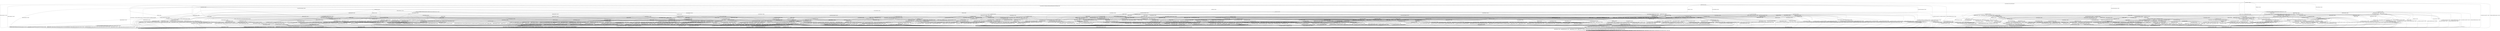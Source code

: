digraph h22 {
s0 [label="s0"];
s1 [label="s1"];
s2 [label="s2"];
s6 [label="s6"];
s8 [label="s8"];
s18 [label="s18"];
s82 [label="s82"];
s86 [label="s86"];
s3 [label="s3"];
s4 [label="s4"];
s7 [label="s7"];
s9 [label="s9"];
s10 [label="s10"];
s19 [label="s19"];
s27 [label="s27"];
s83 [label="s83"];
s84 [label="s84"];
s87 [label="s87"];
s90 [label="s90"];
s92 [label="s92"];
s94 [label="s94"];
s98 [label="s98"];
s106 [label="s106"];
s5 [label="s5"];
s11 [label="s11"];
s12 [label="s12"];
s22 [label="s22"];
s24 [label="s24"];
s28 [label="s28"];
s31 [label="s31"];
s41 [label="s41"];
s45 [label="s45"];
s50 [label="s50"];
s85 [label="s85"];
s88 [label="s88"];
s91 [label="s91"];
s93 [label="s93"];
s95 [label="s95"];
s96 [label="s96"];
s99 [label="s99"];
s102 [label="s102"];
s104 [label="s104"];
s105 [label="s105"];
s107 [label="s107"];
s111 [label="s111"];
s13 [label="s13"];
s14 [label="s14"];
s15 [label="s15"];
s20 [label="s20"];
s21 [label="s21"];
s23 [label="s23"];
s26 [label="s26"];
s29 [label="s29"];
s30 [label="s30"];
s35 [label="s35"];
s37 [label="s37"];
s43 [label="s43"];
s47 [label="s47"];
s56 [label="s56"];
s76 [label="s76"];
s89 [label="s89"];
s97 [label="s97"];
s100 [label="s100"];
s103 [label="s103"];
s108 [label="s108"];
s109 [label="s109"];
s110 [label="s110"];
s16 [label="s16"];
s17 [label="s17"];
s25 [label="s25"];
s32 [label="s32"];
s33 [label="s33"];
s34 [label="s34"];
s36 [label="s36"];
s39 [label="s39"];
s40 [label="s40"];
s42 [label="s42"];
s46 [label="s46"];
s48 [label="s48"];
s49 [label="s49"];
s51 [label="s51"];
s52 [label="s52"];
s53 [label="s53"];
s55 [label="s55"];
s57 [label="s57"];
s65 [label="s65"];
s66 [label="s66"];
s67 [label="s67"];
s69 [label="s69"];
s72 [label="s72"];
s101 [label="s101"];
s38 [label="s38"];
s44 [label="s44"];
s54 [label="s54"];
s58 [label="s58"];
s59 [label="s59"];
s60 [label="s60"];
s68 [label="s68"];
s71 [label="s71"];
s73 [label="s73"];
s74 [label="s74"];
s75 [label="s75"];
s77 [label="s77"];
s78 [label="s78"];
s79 [label="s79"];
s81 [label="s81"];
s61 [label="s61"];
s62 [label="s62"];
s63 [label="s63"];
s70 [label="s70"];
s80 [label="s80"];
s64 [label="s64"];
s0 -> s1 [label="RSA_CLIENT_HELLO / HELLO_VERIFY_REQUEST"];
s0 -> s2 [label="RSA_CLIENT_KEY_EXCHANGE / TIMEOUT"];
s0 -> s8 [label="CHANGE_CIPHER_SPEC / TIMEOUT"];
s0 -> s18 [label="FINISHED / TIMEOUT"];
s0 -> s0 [label="APPLICATION / TIMEOUT"];
s0 -> s82 [label="CERTIFICATE / TIMEOUT"];
s0 -> s86 [label="EMPTY_CERTIFICATE / TIMEOUT"];
s0 -> s18 [label="CERTIFICATE_VERIFY / TIMEOUT"];
s0 -> s6 [label="Alert(WARNING,CLOSE_NOTIFY) / TIMEOUT"];
s0 -> s6 [label="Alert(FATAL,UNEXPECTED_MESSAGE) / TIMEOUT"];
s1 -> s3 [label="RSA_CLIENT_HELLO / SERVER_HELLO,CERTIFICATE,CERTIFICATE_REQUEST,SERVER_HELLO_DONE"];
s1 -> s4 [label="RSA_CLIENT_KEY_EXCHANGE / TIMEOUT"];
s1 -> s8 [label="CHANGE_CIPHER_SPEC / TIMEOUT"];
s1 -> s9 [label="FINISHED / TIMEOUT"];
s1 -> s1 [label="APPLICATION / TIMEOUT"];
s1 -> s27 [label="CERTIFICATE / TIMEOUT"];
s1 -> s19 [label="EMPTY_CERTIFICATE / TIMEOUT"];
s1 -> s9 [label="CERTIFICATE_VERIFY / TIMEOUT"];
s1 -> s6 [label="Alert(WARNING,CLOSE_NOTIFY) / Alert(WARNING,CLOSE_NOTIFY)"];
s1 -> s6 [label="Alert(FATAL,UNEXPECTED_MESSAGE) / TIMEOUT"];
s2 -> s84 [label="RSA_CLIENT_HELLO / TIMEOUT"];
s2 -> s18 [label="RSA_CLIENT_KEY_EXCHANGE / TIMEOUT"];
s2 -> s10 [label="CHANGE_CIPHER_SPEC / TIMEOUT"];
s2 -> s94 [label="FINISHED / TIMEOUT"];
s2 -> s2 [label="APPLICATION / TIMEOUT"];
s2 -> s90 [label="CERTIFICATE / TIMEOUT"];
s2 -> s90 [label="EMPTY_CERTIFICATE / TIMEOUT"];
s2 -> s83 [label="CERTIFICATE_VERIFY / TIMEOUT"];
s2 -> s6 [label="Alert(WARNING,CLOSE_NOTIFY) / TIMEOUT"];
s2 -> s6 [label="Alert(FATAL,UNEXPECTED_MESSAGE) / TIMEOUT"];
s6 -> s7 [label="RSA_CLIENT_HELLO / TIMEOUT"];
s6 -> s7 [label="RSA_CLIENT_KEY_EXCHANGE / TIMEOUT"];
s6 -> s7 [label="CHANGE_CIPHER_SPEC / TIMEOUT"];
s6 -> s7 [label="FINISHED / TIMEOUT"];
s6 -> s7 [label="APPLICATION / TIMEOUT"];
s6 -> s7 [label="CERTIFICATE / TIMEOUT"];
s6 -> s7 [label="EMPTY_CERTIFICATE / TIMEOUT"];
s6 -> s7 [label="CERTIFICATE_VERIFY / TIMEOUT"];
s6 -> s7 [label="Alert(WARNING,CLOSE_NOTIFY) / TIMEOUT"];
s6 -> s7 [label="Alert(FATAL,UNEXPECTED_MESSAGE) / TIMEOUT"];
s8 -> s8 [label="RSA_CLIENT_HELLO / TIMEOUT"];
s8 -> s8 [label="RSA_CLIENT_KEY_EXCHANGE / TIMEOUT"];
s8 -> s8 [label="CHANGE_CIPHER_SPEC / TIMEOUT"];
s8 -> s8 [label="FINISHED / TIMEOUT"];
s8 -> s8 [label="APPLICATION / TIMEOUT"];
s8 -> s8 [label="CERTIFICATE / TIMEOUT"];
s8 -> s8 [label="EMPTY_CERTIFICATE / TIMEOUT"];
s8 -> s8 [label="CERTIFICATE_VERIFY / TIMEOUT"];
s8 -> s8 [label="Alert(WARNING,CLOSE_NOTIFY) / TIMEOUT"];
s8 -> s8 [label="Alert(FATAL,UNEXPECTED_MESSAGE) / TIMEOUT"];
s18 -> s18 [label="RSA_CLIENT_HELLO / TIMEOUT"];
s18 -> s18 [label="RSA_CLIENT_KEY_EXCHANGE / TIMEOUT"];
s18 -> s8 [label="CHANGE_CIPHER_SPEC / TIMEOUT"];
s18 -> s18 [label="FINISHED / TIMEOUT"];
s18 -> s18 [label="APPLICATION / TIMEOUT"];
s18 -> s18 [label="CERTIFICATE / TIMEOUT"];
s18 -> s18 [label="EMPTY_CERTIFICATE / TIMEOUT"];
s18 -> s18 [label="CERTIFICATE_VERIFY / TIMEOUT"];
s18 -> s6 [label="Alert(WARNING,CLOSE_NOTIFY) / TIMEOUT"];
s18 -> s6 [label="Alert(FATAL,UNEXPECTED_MESSAGE) / TIMEOUT"];
s82 -> s82 [label="RSA_CLIENT_HELLO / TIMEOUT"];
s82 -> s82 [label="RSA_CLIENT_KEY_EXCHANGE / TIMEOUT"];
s82 -> s8 [label="CHANGE_CIPHER_SPEC / TIMEOUT"];
s82 -> s106 [label="FINISHED / TIMEOUT"];
s82 -> s82 [label="APPLICATION / TIMEOUT"];
s82 -> s18 [label="CERTIFICATE / TIMEOUT"];
s82 -> s18 [label="EMPTY_CERTIFICATE / TIMEOUT"];
s82 -> s87 [label="CERTIFICATE_VERIFY / TIMEOUT"];
s82 -> s6 [label="Alert(WARNING,CLOSE_NOTIFY) / TIMEOUT"];
s82 -> s6 [label="Alert(FATAL,UNEXPECTED_MESSAGE) / TIMEOUT"];
s86 -> s92 [label="RSA_CLIENT_HELLO / TIMEOUT"];
s86 -> s90 [label="RSA_CLIENT_KEY_EXCHANGE / TIMEOUT"];
s86 -> s10 [label="CHANGE_CIPHER_SPEC / TIMEOUT"];
s86 -> s98 [label="FINISHED / TIMEOUT"];
s86 -> s86 [label="APPLICATION / TIMEOUT"];
s86 -> s18 [label="CERTIFICATE / TIMEOUT"];
s86 -> s18 [label="EMPTY_CERTIFICATE / TIMEOUT"];
s86 -> s87 [label="CERTIFICATE_VERIFY / TIMEOUT"];
s86 -> s6 [label="Alert(WARNING,CLOSE_NOTIFY) / TIMEOUT"];
s86 -> s6 [label="Alert(FATAL,UNEXPECTED_MESSAGE) / TIMEOUT"];
s3 -> s6 [label="RSA_CLIENT_HELLO / Alert(FATAL,UNEXPECTED_MESSAGE)"];
s3 -> s11 [label="RSA_CLIENT_KEY_EXCHANGE / TIMEOUT"];
s3 -> s8 [label="CHANGE_CIPHER_SPEC / TIMEOUT"];
s3 -> s9 [label="FINISHED / TIMEOUT"];
s3 -> s3 [label="APPLICATION / TIMEOUT"];
s3 -> s107 [label="CERTIFICATE / TIMEOUT"];
s3 -> s12 [label="EMPTY_CERTIFICATE / TIMEOUT"];
s3 -> s9 [label="CERTIFICATE_VERIFY / TIMEOUT"];
s3 -> s6 [label="Alert(WARNING,CLOSE_NOTIFY) / Alert(WARNING,CLOSE_NOTIFY)"];
s3 -> s6 [label="Alert(FATAL,UNEXPECTED_MESSAGE) / TIMEOUT"];
s4 -> s41 [label="RSA_CLIENT_HELLO / TIMEOUT"];
s4 -> s9 [label="RSA_CLIENT_KEY_EXCHANGE / TIMEOUT"];
s4 -> s5 [label="CHANGE_CIPHER_SPEC / TIMEOUT"];
s4 -> s50 [label="FINISHED / TIMEOUT"];
s4 -> s4 [label="APPLICATION / TIMEOUT"];
s4 -> s45 [label="CERTIFICATE / TIMEOUT"];
s4 -> s45 [label="EMPTY_CERTIFICATE / TIMEOUT"];
s4 -> s28 [label="CERTIFICATE_VERIFY / TIMEOUT"];
s4 -> s6 [label="Alert(WARNING,CLOSE_NOTIFY) / Alert(WARNING,CLOSE_NOTIFY)"];
s4 -> s6 [label="Alert(FATAL,UNEXPECTED_MESSAGE) / TIMEOUT"];
s7 -> s7 [label="RSA_CLIENT_HELLO / SOCKET_CLOSED"];
s7 -> s7 [label="RSA_CLIENT_KEY_EXCHANGE / SOCKET_CLOSED"];
s7 -> s7 [label="CHANGE_CIPHER_SPEC / SOCKET_CLOSED"];
s7 -> s7 [label="FINISHED / SOCKET_CLOSED"];
s7 -> s7 [label="APPLICATION / SOCKET_CLOSED"];
s7 -> s7 [label="CERTIFICATE / SOCKET_CLOSED"];
s7 -> s7 [label="EMPTY_CERTIFICATE / SOCKET_CLOSED"];
s7 -> s7 [label="CERTIFICATE_VERIFY / SOCKET_CLOSED"];
s7 -> s7 [label="Alert(WARNING,CLOSE_NOTIFY) / SOCKET_CLOSED"];
s7 -> s7 [label="Alert(FATAL,UNEXPECTED_MESSAGE) / SOCKET_CLOSED"];
s9 -> s9 [label="RSA_CLIENT_HELLO / TIMEOUT"];
s9 -> s9 [label="RSA_CLIENT_KEY_EXCHANGE / TIMEOUT"];
s9 -> s8 [label="CHANGE_CIPHER_SPEC / TIMEOUT"];
s9 -> s9 [label="FINISHED / TIMEOUT"];
s9 -> s9 [label="APPLICATION / TIMEOUT"];
s9 -> s9 [label="CERTIFICATE / TIMEOUT"];
s9 -> s9 [label="EMPTY_CERTIFICATE / TIMEOUT"];
s9 -> s9 [label="CERTIFICATE_VERIFY / TIMEOUT"];
s9 -> s6 [label="Alert(WARNING,CLOSE_NOTIFY) / Alert(WARNING,CLOSE_NOTIFY)"];
s9 -> s6 [label="Alert(FATAL,UNEXPECTED_MESSAGE) / TIMEOUT"];
s10 -> s6 [label="RSA_CLIENT_HELLO / TIMEOUT"];
s10 -> s6 [label="RSA_CLIENT_KEY_EXCHANGE / TIMEOUT"];
s10 -> s8 [label="CHANGE_CIPHER_SPEC / TIMEOUT"];
s10 -> s6 [label="FINISHED / TIMEOUT"];
s10 -> s10 [label="APPLICATION / TIMEOUT"];
s10 -> s6 [label="CERTIFICATE / TIMEOUT"];
s10 -> s6 [label="EMPTY_CERTIFICATE / TIMEOUT"];
s10 -> s6 [label="CERTIFICATE_VERIFY / TIMEOUT"];
s10 -> s10 [label="Alert(WARNING,CLOSE_NOTIFY) / TIMEOUT"];
s10 -> s10 [label="Alert(FATAL,UNEXPECTED_MESSAGE) / TIMEOUT"];
s19 -> s31 [label="RSA_CLIENT_HELLO / TIMEOUT"];
s19 -> s45 [label="RSA_CLIENT_KEY_EXCHANGE / TIMEOUT"];
s19 -> s5 [label="CHANGE_CIPHER_SPEC / TIMEOUT"];
s19 -> s24 [label="FINISHED / TIMEOUT"];
s19 -> s19 [label="APPLICATION / TIMEOUT"];
s19 -> s9 [label="CERTIFICATE / TIMEOUT"];
s19 -> s9 [label="EMPTY_CERTIFICATE / TIMEOUT"];
s19 -> s22 [label="CERTIFICATE_VERIFY / TIMEOUT"];
s19 -> s6 [label="Alert(WARNING,CLOSE_NOTIFY) / Alert(WARNING,CLOSE_NOTIFY)"];
s19 -> s6 [label="Alert(FATAL,UNEXPECTED_MESSAGE) / TIMEOUT"];
s27 -> s27 [label="RSA_CLIENT_HELLO / TIMEOUT"];
s27 -> s111 [label="RSA_CLIENT_KEY_EXCHANGE / TIMEOUT"];
s27 -> s8 [label="CHANGE_CIPHER_SPEC / TIMEOUT"];
s27 -> s105 [label="FINISHED / TIMEOUT"];
s27 -> s27 [label="APPLICATION / TIMEOUT"];
s27 -> s9 [label="CERTIFICATE / TIMEOUT"];
s27 -> s9 [label="EMPTY_CERTIFICATE / TIMEOUT"];
s27 -> s22 [label="CERTIFICATE_VERIFY / TIMEOUT"];
s27 -> s6 [label="Alert(WARNING,CLOSE_NOTIFY) / Alert(WARNING,CLOSE_NOTIFY)"];
s27 -> s6 [label="Alert(FATAL,UNEXPECTED_MESSAGE) / TIMEOUT"];
s83 -> s85 [label="RSA_CLIENT_HELLO / TIMEOUT"];
s83 -> s18 [label="RSA_CLIENT_KEY_EXCHANGE / TIMEOUT"];
s83 -> s10 [label="CHANGE_CIPHER_SPEC / TIMEOUT"];
s83 -> s95 [label="FINISHED / TIMEOUT"];
s83 -> s83 [label="APPLICATION / TIMEOUT"];
s83 -> s91 [label="CERTIFICATE / TIMEOUT"];
s83 -> s91 [label="EMPTY_CERTIFICATE / TIMEOUT"];
s83 -> s18 [label="CERTIFICATE_VERIFY / TIMEOUT"];
s83 -> s6 [label="Alert(WARNING,CLOSE_NOTIFY) / TIMEOUT"];
s83 -> s6 [label="Alert(FATAL,UNEXPECTED_MESSAGE) / TIMEOUT"];
s84 -> s18 [label="RSA_CLIENT_HELLO / TIMEOUT"];
s84 -> s18 [label="RSA_CLIENT_KEY_EXCHANGE / TIMEOUT"];
s84 -> s10 [label="CHANGE_CIPHER_SPEC / TIMEOUT"];
s84 -> s96 [label="FINISHED / TIMEOUT"];
s84 -> s84 [label="APPLICATION / TIMEOUT"];
s84 -> s88 [label="CERTIFICATE / TIMEOUT"];
s84 -> s88 [label="EMPTY_CERTIFICATE / TIMEOUT"];
s84 -> s85 [label="CERTIFICATE_VERIFY / TIMEOUT"];
s84 -> s6 [label="Alert(WARNING,CLOSE_NOTIFY) / TIMEOUT"];
s84 -> s6 [label="Alert(FATAL,UNEXPECTED_MESSAGE) / TIMEOUT"];
s87 -> s93 [label="RSA_CLIENT_HELLO / TIMEOUT"];
s87 -> s91 [label="RSA_CLIENT_KEY_EXCHANGE / TIMEOUT"];
s87 -> s10 [label="CHANGE_CIPHER_SPEC / TIMEOUT"];
s87 -> s99 [label="FINISHED / TIMEOUT"];
s87 -> s87 [label="APPLICATION / TIMEOUT"];
s87 -> s18 [label="CERTIFICATE / TIMEOUT"];
s87 -> s18 [label="EMPTY_CERTIFICATE / TIMEOUT"];
s87 -> s18 [label="CERTIFICATE_VERIFY / TIMEOUT"];
s87 -> s6 [label="Alert(WARNING,CLOSE_NOTIFY) / TIMEOUT"];
s87 -> s6 [label="Alert(FATAL,UNEXPECTED_MESSAGE) / TIMEOUT"];
s90 -> s88 [label="RSA_CLIENT_HELLO / TIMEOUT"];
s90 -> s18 [label="RSA_CLIENT_KEY_EXCHANGE / TIMEOUT"];
s90 -> s10 [label="CHANGE_CIPHER_SPEC / TIMEOUT"];
s90 -> s102 [label="FINISHED / TIMEOUT"];
s90 -> s90 [label="APPLICATION / TIMEOUT"];
s90 -> s18 [label="CERTIFICATE / TIMEOUT"];
s90 -> s18 [label="EMPTY_CERTIFICATE / TIMEOUT"];
s90 -> s91 [label="CERTIFICATE_VERIFY / TIMEOUT"];
s90 -> s6 [label="Alert(WARNING,CLOSE_NOTIFY) / TIMEOUT"];
s90 -> s6 [label="Alert(FATAL,UNEXPECTED_MESSAGE) / TIMEOUT"];
s92 -> s18 [label="RSA_CLIENT_HELLO / TIMEOUT"];
s92 -> s88 [label="RSA_CLIENT_KEY_EXCHANGE / TIMEOUT"];
s92 -> s10 [label="CHANGE_CIPHER_SPEC / TIMEOUT"];
s92 -> s104 [label="FINISHED / TIMEOUT"];
s92 -> s92 [label="APPLICATION / TIMEOUT"];
s92 -> s18 [label="CERTIFICATE / TIMEOUT"];
s92 -> s18 [label="EMPTY_CERTIFICATE / TIMEOUT"];
s92 -> s93 [label="CERTIFICATE_VERIFY / TIMEOUT"];
s92 -> s6 [label="Alert(WARNING,CLOSE_NOTIFY) / TIMEOUT"];
s92 -> s6 [label="Alert(FATAL,UNEXPECTED_MESSAGE) / TIMEOUT"];
s94 -> s96 [label="RSA_CLIENT_HELLO / TIMEOUT"];
s94 -> s18 [label="RSA_CLIENT_KEY_EXCHANGE / TIMEOUT"];
s94 -> s10 [label="CHANGE_CIPHER_SPEC / TIMEOUT"];
s94 -> s18 [label="FINISHED / TIMEOUT"];
s94 -> s94 [label="APPLICATION / TIMEOUT"];
s94 -> s102 [label="CERTIFICATE / TIMEOUT"];
s94 -> s102 [label="EMPTY_CERTIFICATE / TIMEOUT"];
s94 -> s95 [label="CERTIFICATE_VERIFY / TIMEOUT"];
s94 -> s6 [label="Alert(WARNING,CLOSE_NOTIFY) / TIMEOUT"];
s94 -> s6 [label="Alert(FATAL,UNEXPECTED_MESSAGE) / TIMEOUT"];
s98 -> s104 [label="RSA_CLIENT_HELLO / TIMEOUT"];
s98 -> s102 [label="RSA_CLIENT_KEY_EXCHANGE / TIMEOUT"];
s98 -> s10 [label="CHANGE_CIPHER_SPEC / TIMEOUT"];
s98 -> s18 [label="FINISHED / TIMEOUT"];
s98 -> s98 [label="APPLICATION / TIMEOUT"];
s98 -> s18 [label="CERTIFICATE / TIMEOUT"];
s98 -> s18 [label="EMPTY_CERTIFICATE / TIMEOUT"];
s98 -> s99 [label="CERTIFICATE_VERIFY / TIMEOUT"];
s98 -> s6 [label="Alert(WARNING,CLOSE_NOTIFY) / TIMEOUT"];
s98 -> s6 [label="Alert(FATAL,UNEXPECTED_MESSAGE) / TIMEOUT"];
s106 -> s106 [label="RSA_CLIENT_HELLO / TIMEOUT"];
s106 -> s106 [label="RSA_CLIENT_KEY_EXCHANGE / TIMEOUT"];
s106 -> s8 [label="CHANGE_CIPHER_SPEC / TIMEOUT"];
s106 -> s18 [label="FINISHED / TIMEOUT"];
s106 -> s106 [label="APPLICATION / TIMEOUT"];
s106 -> s18 [label="CERTIFICATE / TIMEOUT"];
s106 -> s18 [label="EMPTY_CERTIFICATE / TIMEOUT"];
s106 -> s99 [label="CERTIFICATE_VERIFY / TIMEOUT"];
s106 -> s6 [label="Alert(WARNING,CLOSE_NOTIFY) / TIMEOUT"];
s106 -> s6 [label="Alert(FATAL,UNEXPECTED_MESSAGE) / TIMEOUT"];
s5 -> s6 [label="RSA_CLIENT_HELLO / Alert(FATAL,UNEXPECTED_MESSAGE)"];
s5 -> s6 [label="RSA_CLIENT_KEY_EXCHANGE / Alert(FATAL,UNEXPECTED_MESSAGE)"];
s5 -> s8 [label="CHANGE_CIPHER_SPEC / TIMEOUT"];
s5 -> s6 [label="FINISHED / Alert(FATAL,UNEXPECTED_MESSAGE)"];
s5 -> s5 [label="APPLICATION / TIMEOUT"];
s5 -> s6 [label="CERTIFICATE / Alert(FATAL,UNEXPECTED_MESSAGE)"];
s5 -> s6 [label="EMPTY_CERTIFICATE / Alert(FATAL,UNEXPECTED_MESSAGE)"];
s5 -> s6 [label="CERTIFICATE_VERIFY / Alert(FATAL,UNEXPECTED_MESSAGE)"];
s5 -> s5 [label="Alert(WARNING,CLOSE_NOTIFY) / TIMEOUT"];
s5 -> s5 [label="Alert(FATAL,UNEXPECTED_MESSAGE) / TIMEOUT"];
s11 -> s41 [label="RSA_CLIENT_HELLO / TIMEOUT"];
s11 -> s9 [label="RSA_CLIENT_KEY_EXCHANGE / TIMEOUT"];
s11 -> s13 [label="CHANGE_CIPHER_SPEC / TIMEOUT"];
s11 -> s50 [label="FINISHED / TIMEOUT"];
s11 -> s11 [label="APPLICATION / TIMEOUT"];
s11 -> s14 [label="CERTIFICATE / TIMEOUT"];
s11 -> s20 [label="EMPTY_CERTIFICATE / TIMEOUT"];
s11 -> s29 [label="CERTIFICATE_VERIFY / TIMEOUT"];
s11 -> s6 [label="Alert(WARNING,CLOSE_NOTIFY) / Alert(WARNING,CLOSE_NOTIFY)"];
s11 -> s6 [label="Alert(FATAL,UNEXPECTED_MESSAGE) / TIMEOUT"];
s12 -> s30 [label="RSA_CLIENT_HELLO / TIMEOUT"];
s12 -> s20 [label="RSA_CLIENT_KEY_EXCHANGE / TIMEOUT"];
s12 -> s15 [label="CHANGE_CIPHER_SPEC / TIMEOUT"];
s12 -> s23 [label="FINISHED / TIMEOUT"];
s12 -> s12 [label="APPLICATION / TIMEOUT"];
s12 -> s9 [label="CERTIFICATE / TIMEOUT"];
s12 -> s9 [label="EMPTY_CERTIFICATE / TIMEOUT"];
s12 -> s21 [label="CERTIFICATE_VERIFY / TIMEOUT"];
s12 -> s6 [label="Alert(WARNING,CLOSE_NOTIFY) / Alert(WARNING,CLOSE_NOTIFY)"];
s12 -> s6 [label="Alert(FATAL,UNEXPECTED_MESSAGE) / TIMEOUT"];
s22 -> s35 [label="RSA_CLIENT_HELLO / TIMEOUT"];
s22 -> s47 [label="RSA_CLIENT_KEY_EXCHANGE / TIMEOUT"];
s22 -> s5 [label="CHANGE_CIPHER_SPEC / TIMEOUT"];
s22 -> s26 [label="FINISHED / TIMEOUT"];
s22 -> s22 [label="APPLICATION / TIMEOUT"];
s22 -> s9 [label="CERTIFICATE / TIMEOUT"];
s22 -> s9 [label="EMPTY_CERTIFICATE / TIMEOUT"];
s22 -> s9 [label="CERTIFICATE_VERIFY / TIMEOUT"];
s22 -> s6 [label="Alert(WARNING,CLOSE_NOTIFY) / Alert(WARNING,CLOSE_NOTIFY)"];
s22 -> s6 [label="Alert(FATAL,UNEXPECTED_MESSAGE) / TIMEOUT"];
s24 -> s37 [label="RSA_CLIENT_HELLO / TIMEOUT"];
s24 -> s52 [label="RSA_CLIENT_KEY_EXCHANGE / TIMEOUT"];
s24 -> s5 [label="CHANGE_CIPHER_SPEC / TIMEOUT"];
s24 -> s9 [label="FINISHED / TIMEOUT"];
s24 -> s24 [label="APPLICATION / TIMEOUT"];
s24 -> s9 [label="CERTIFICATE / TIMEOUT"];
s24 -> s9 [label="EMPTY_CERTIFICATE / TIMEOUT"];
s24 -> s26 [label="CERTIFICATE_VERIFY / TIMEOUT"];
s24 -> s6 [label="Alert(WARNING,CLOSE_NOTIFY) / Alert(WARNING,CLOSE_NOTIFY)"];
s24 -> s6 [label="Alert(FATAL,UNEXPECTED_MESSAGE) / TIMEOUT"];
s28 -> s43 [label="RSA_CLIENT_HELLO / TIMEOUT"];
s28 -> s9 [label="RSA_CLIENT_KEY_EXCHANGE / TIMEOUT"];
s28 -> s5 [label="CHANGE_CIPHER_SPEC / TIMEOUT"];
s28 -> s56 [label="FINISHED / TIMEOUT"];
s28 -> s28 [label="APPLICATION / TIMEOUT"];
s28 -> s47 [label="CERTIFICATE / TIMEOUT"];
s28 -> s47 [label="EMPTY_CERTIFICATE / TIMEOUT"];
s28 -> s9 [label="CERTIFICATE_VERIFY / TIMEOUT"];
s28 -> s6 [label="Alert(WARNING,CLOSE_NOTIFY) / Alert(WARNING,CLOSE_NOTIFY)"];
s28 -> s6 [label="Alert(FATAL,UNEXPECTED_MESSAGE) / TIMEOUT"];
s31 -> s9 [label="RSA_CLIENT_HELLO / TIMEOUT"];
s31 -> s46 [label="RSA_CLIENT_KEY_EXCHANGE / TIMEOUT"];
s31 -> s5 [label="CHANGE_CIPHER_SPEC / TIMEOUT"];
s31 -> s37 [label="FINISHED / TIMEOUT"];
s31 -> s31 [label="APPLICATION / TIMEOUT"];
s31 -> s9 [label="CERTIFICATE / TIMEOUT"];
s31 -> s9 [label="EMPTY_CERTIFICATE / TIMEOUT"];
s31 -> s35 [label="CERTIFICATE_VERIFY / TIMEOUT"];
s31 -> s6 [label="Alert(WARNING,CLOSE_NOTIFY) / Alert(WARNING,CLOSE_NOTIFY)"];
s31 -> s6 [label="Alert(FATAL,UNEXPECTED_MESSAGE) / TIMEOUT"];
s41 -> s9 [label="RSA_CLIENT_HELLO / TIMEOUT"];
s41 -> s9 [label="RSA_CLIENT_KEY_EXCHANGE / TIMEOUT"];
s41 -> s5 [label="CHANGE_CIPHER_SPEC / TIMEOUT"];
s41 -> s76 [label="FINISHED / TIMEOUT"];
s41 -> s41 [label="APPLICATION / TIMEOUT"];
s41 -> s46 [label="CERTIFICATE / TIMEOUT"];
s41 -> s46 [label="EMPTY_CERTIFICATE / TIMEOUT"];
s41 -> s43 [label="CERTIFICATE_VERIFY / TIMEOUT"];
s41 -> s6 [label="Alert(WARNING,CLOSE_NOTIFY) / Alert(WARNING,CLOSE_NOTIFY)"];
s41 -> s6 [label="Alert(FATAL,UNEXPECTED_MESSAGE) / TIMEOUT"];
s45 -> s46 [label="RSA_CLIENT_HELLO / TIMEOUT"];
s45 -> s9 [label="RSA_CLIENT_KEY_EXCHANGE / TIMEOUT"];
s45 -> s5 [label="CHANGE_CIPHER_SPEC / TIMEOUT"];
s45 -> s52 [label="FINISHED / TIMEOUT"];
s45 -> s45 [label="APPLICATION / TIMEOUT"];
s45 -> s9 [label="CERTIFICATE / TIMEOUT"];
s45 -> s9 [label="EMPTY_CERTIFICATE / TIMEOUT"];
s45 -> s47 [label="CERTIFICATE_VERIFY / TIMEOUT"];
s45 -> s6 [label="Alert(WARNING,CLOSE_NOTIFY) / Alert(WARNING,CLOSE_NOTIFY)"];
s45 -> s6 [label="Alert(FATAL,UNEXPECTED_MESSAGE) / TIMEOUT"];
s50 -> s76 [label="RSA_CLIENT_HELLO / TIMEOUT"];
s50 -> s9 [label="RSA_CLIENT_KEY_EXCHANGE / TIMEOUT"];
s50 -> s5 [label="CHANGE_CIPHER_SPEC / TIMEOUT"];
s50 -> s9 [label="FINISHED / TIMEOUT"];
s50 -> s50 [label="APPLICATION / TIMEOUT"];
s50 -> s52 [label="CERTIFICATE / TIMEOUT"];
s50 -> s52 [label="EMPTY_CERTIFICATE / TIMEOUT"];
s50 -> s56 [label="CERTIFICATE_VERIFY / TIMEOUT"];
s50 -> s6 [label="Alert(WARNING,CLOSE_NOTIFY) / Alert(WARNING,CLOSE_NOTIFY)"];
s50 -> s6 [label="Alert(FATAL,UNEXPECTED_MESSAGE) / TIMEOUT"];
s85 -> s18 [label="RSA_CLIENT_HELLO / TIMEOUT"];
s85 -> s18 [label="RSA_CLIENT_KEY_EXCHANGE / TIMEOUT"];
s85 -> s10 [label="CHANGE_CIPHER_SPEC / TIMEOUT"];
s85 -> s97 [label="FINISHED / TIMEOUT"];
s85 -> s85 [label="APPLICATION / TIMEOUT"];
s85 -> s89 [label="CERTIFICATE / TIMEOUT"];
s85 -> s89 [label="EMPTY_CERTIFICATE / TIMEOUT"];
s85 -> s18 [label="CERTIFICATE_VERIFY / TIMEOUT"];
s85 -> s6 [label="Alert(WARNING,CLOSE_NOTIFY) / TIMEOUT"];
s85 -> s6 [label="Alert(FATAL,UNEXPECTED_MESSAGE) / TIMEOUT"];
s88 -> s18 [label="RSA_CLIENT_HELLO / TIMEOUT"];
s88 -> s18 [label="RSA_CLIENT_KEY_EXCHANGE / TIMEOUT"];
s88 -> s10 [label="CHANGE_CIPHER_SPEC / TIMEOUT"];
s88 -> s100 [label="FINISHED / TIMEOUT"];
s88 -> s88 [label="APPLICATION / TIMEOUT"];
s88 -> s18 [label="CERTIFICATE / TIMEOUT"];
s88 -> s18 [label="EMPTY_CERTIFICATE / TIMEOUT"];
s88 -> s89 [label="CERTIFICATE_VERIFY / TIMEOUT"];
s88 -> s6 [label="Alert(WARNING,CLOSE_NOTIFY) / TIMEOUT"];
s88 -> s6 [label="Alert(FATAL,UNEXPECTED_MESSAGE) / TIMEOUT"];
s91 -> s89 [label="RSA_CLIENT_HELLO / TIMEOUT"];
s91 -> s18 [label="RSA_CLIENT_KEY_EXCHANGE / TIMEOUT"];
s91 -> s10 [label="CHANGE_CIPHER_SPEC / TIMEOUT"];
s91 -> s103 [label="FINISHED / TIMEOUT"];
s91 -> s91 [label="APPLICATION / TIMEOUT"];
s91 -> s18 [label="CERTIFICATE / TIMEOUT"];
s91 -> s18 [label="EMPTY_CERTIFICATE / TIMEOUT"];
s91 -> s18 [label="CERTIFICATE_VERIFY / TIMEOUT"];
s91 -> s6 [label="Alert(WARNING,CLOSE_NOTIFY) / TIMEOUT"];
s91 -> s6 [label="Alert(FATAL,UNEXPECTED_MESSAGE) / TIMEOUT"];
s93 -> s18 [label="RSA_CLIENT_HELLO / TIMEOUT"];
s93 -> s89 [label="RSA_CLIENT_KEY_EXCHANGE / TIMEOUT"];
s93 -> s10 [label="CHANGE_CIPHER_SPEC / TIMEOUT"];
s93 -> s104 [label="FINISHED / TIMEOUT"];
s93 -> s93 [label="APPLICATION / TIMEOUT"];
s93 -> s18 [label="CERTIFICATE / TIMEOUT"];
s93 -> s18 [label="EMPTY_CERTIFICATE / TIMEOUT"];
s93 -> s18 [label="CERTIFICATE_VERIFY / TIMEOUT"];
s93 -> s6 [label="Alert(WARNING,CLOSE_NOTIFY) / TIMEOUT"];
s93 -> s6 [label="Alert(FATAL,UNEXPECTED_MESSAGE) / TIMEOUT"];
s95 -> s97 [label="RSA_CLIENT_HELLO / TIMEOUT"];
s95 -> s18 [label="RSA_CLIENT_KEY_EXCHANGE / TIMEOUT"];
s95 -> s10 [label="CHANGE_CIPHER_SPEC / TIMEOUT"];
s95 -> s18 [label="FINISHED / TIMEOUT"];
s95 -> s95 [label="APPLICATION / TIMEOUT"];
s95 -> s103 [label="CERTIFICATE / TIMEOUT"];
s95 -> s103 [label="EMPTY_CERTIFICATE / TIMEOUT"];
s95 -> s18 [label="CERTIFICATE_VERIFY / TIMEOUT"];
s95 -> s6 [label="Alert(WARNING,CLOSE_NOTIFY) / TIMEOUT"];
s95 -> s6 [label="Alert(FATAL,UNEXPECTED_MESSAGE) / TIMEOUT"];
s96 -> s18 [label="RSA_CLIENT_HELLO / TIMEOUT"];
s96 -> s18 [label="RSA_CLIENT_KEY_EXCHANGE / TIMEOUT"];
s96 -> s10 [label="CHANGE_CIPHER_SPEC / TIMEOUT"];
s96 -> s18 [label="FINISHED / TIMEOUT"];
s96 -> s96 [label="APPLICATION / TIMEOUT"];
s96 -> s100 [label="CERTIFICATE / TIMEOUT"];
s96 -> s100 [label="EMPTY_CERTIFICATE / TIMEOUT"];
s96 -> s97 [label="CERTIFICATE_VERIFY / TIMEOUT"];
s96 -> s6 [label="Alert(WARNING,CLOSE_NOTIFY) / TIMEOUT"];
s96 -> s6 [label="Alert(FATAL,UNEXPECTED_MESSAGE) / TIMEOUT"];
s99 -> s104 [label="RSA_CLIENT_HELLO / TIMEOUT"];
s99 -> s103 [label="RSA_CLIENT_KEY_EXCHANGE / TIMEOUT"];
s99 -> s10 [label="CHANGE_CIPHER_SPEC / TIMEOUT"];
s99 -> s18 [label="FINISHED / TIMEOUT"];
s99 -> s99 [label="APPLICATION / TIMEOUT"];
s99 -> s18 [label="CERTIFICATE / TIMEOUT"];
s99 -> s18 [label="EMPTY_CERTIFICATE / TIMEOUT"];
s99 -> s18 [label="CERTIFICATE_VERIFY / TIMEOUT"];
s99 -> s6 [label="Alert(WARNING,CLOSE_NOTIFY) / TIMEOUT"];
s99 -> s6 [label="Alert(FATAL,UNEXPECTED_MESSAGE) / TIMEOUT"];
s102 -> s100 [label="RSA_CLIENT_HELLO / TIMEOUT"];
s102 -> s18 [label="RSA_CLIENT_KEY_EXCHANGE / TIMEOUT"];
s102 -> s10 [label="CHANGE_CIPHER_SPEC / TIMEOUT"];
s102 -> s18 [label="FINISHED / TIMEOUT"];
s102 -> s102 [label="APPLICATION / TIMEOUT"];
s102 -> s18 [label="CERTIFICATE / TIMEOUT"];
s102 -> s18 [label="EMPTY_CERTIFICATE / TIMEOUT"];
s102 -> s103 [label="CERTIFICATE_VERIFY / TIMEOUT"];
s102 -> s6 [label="Alert(WARNING,CLOSE_NOTIFY) / TIMEOUT"];
s102 -> s6 [label="Alert(FATAL,UNEXPECTED_MESSAGE) / TIMEOUT"];
s104 -> s18 [label="RSA_CLIENT_HELLO / TIMEOUT"];
s104 -> s100 [label="RSA_CLIENT_KEY_EXCHANGE / TIMEOUT"];
s104 -> s10 [label="CHANGE_CIPHER_SPEC / TIMEOUT"];
s104 -> s18 [label="FINISHED / TIMEOUT"];
s104 -> s104 [label="APPLICATION / TIMEOUT"];
s104 -> s18 [label="CERTIFICATE / TIMEOUT"];
s104 -> s18 [label="EMPTY_CERTIFICATE / TIMEOUT"];
s104 -> s104 [label="CERTIFICATE_VERIFY / TIMEOUT"];
s104 -> s6 [label="Alert(WARNING,CLOSE_NOTIFY) / TIMEOUT"];
s104 -> s6 [label="Alert(FATAL,UNEXPECTED_MESSAGE) / TIMEOUT"];
s105 -> s105 [label="RSA_CLIENT_HELLO / TIMEOUT"];
s105 -> s108 [label="RSA_CLIENT_KEY_EXCHANGE / TIMEOUT"];
s105 -> s8 [label="CHANGE_CIPHER_SPEC / TIMEOUT"];
s105 -> s9 [label="FINISHED / TIMEOUT"];
s105 -> s105 [label="APPLICATION / TIMEOUT"];
s105 -> s9 [label="CERTIFICATE / TIMEOUT"];
s105 -> s9 [label="EMPTY_CERTIFICATE / TIMEOUT"];
s105 -> s26 [label="CERTIFICATE_VERIFY / TIMEOUT"];
s105 -> s6 [label="Alert(WARNING,CLOSE_NOTIFY) / Alert(WARNING,CLOSE_NOTIFY)"];
s105 -> s6 [label="Alert(FATAL,UNEXPECTED_MESSAGE) / TIMEOUT"];
s107 -> s27 [label="RSA_CLIENT_HELLO / TIMEOUT"];
s107 -> s109 [label="RSA_CLIENT_KEY_EXCHANGE / TIMEOUT"];
s107 -> s8 [label="CHANGE_CIPHER_SPEC / TIMEOUT"];
s107 -> s105 [label="FINISHED / TIMEOUT"];
s107 -> s107 [label="APPLICATION / TIMEOUT"];
s107 -> s9 [label="CERTIFICATE / TIMEOUT"];
s107 -> s9 [label="EMPTY_CERTIFICATE / TIMEOUT"];
s107 -> s110 [label="CERTIFICATE_VERIFY / TIMEOUT"];
s107 -> s6 [label="Alert(WARNING,CLOSE_NOTIFY) / Alert(WARNING,CLOSE_NOTIFY)"];
s107 -> s6 [label="Alert(FATAL,UNEXPECTED_MESSAGE) / TIMEOUT"];
s111 -> s111 [label="RSA_CLIENT_HELLO / TIMEOUT"];
s111 -> s9 [label="RSA_CLIENT_KEY_EXCHANGE / TIMEOUT"];
s111 -> s8 [label="CHANGE_CIPHER_SPEC / TIMEOUT"];
s111 -> s108 [label="FINISHED / TIMEOUT"];
s111 -> s111 [label="APPLICATION / TIMEOUT"];
s111 -> s9 [label="CERTIFICATE / TIMEOUT"];
s111 -> s9 [label="EMPTY_CERTIFICATE / TIMEOUT"];
s111 -> s47 [label="CERTIFICATE_VERIFY / TIMEOUT"];
s111 -> s6 [label="Alert(WARNING,CLOSE_NOTIFY) / Alert(WARNING,CLOSE_NOTIFY)"];
s111 -> s6 [label="Alert(FATAL,UNEXPECTED_MESSAGE) / TIMEOUT"];
s13 -> s65 [label="RSA_CLIENT_HELLO / TIMEOUT"];
s13 -> s9 [label="RSA_CLIENT_KEY_EXCHANGE / TIMEOUT"];
s13 -> s8 [label="CHANGE_CIPHER_SPEC / TIMEOUT"];
s13 -> s16 [label="FINISHED / CHANGE_CIPHER_SPEC,FINISHED,CHANGE_CIPHER_SPEC,FINISHED"];
s13 -> s13 [label="APPLICATION / TIMEOUT"];
s13 -> s51 [label="CERTIFICATE / TIMEOUT"];
s13 -> s66 [label="EMPTY_CERTIFICATE / TIMEOUT"];
s13 -> s67 [label="CERTIFICATE_VERIFY / TIMEOUT"];
s13 -> s13 [label="Alert(WARNING,CLOSE_NOTIFY) / TIMEOUT"];
s13 -> s13 [label="Alert(FATAL,UNEXPECTED_MESSAGE) / TIMEOUT"];
s14 -> s46 [label="RSA_CLIENT_HELLO / TIMEOUT"];
s14 -> s9 [label="RSA_CLIENT_KEY_EXCHANGE / TIMEOUT"];
s14 -> s17 [label="CHANGE_CIPHER_SPEC / TIMEOUT"];
s14 -> s52 [label="FINISHED / TIMEOUT"];
s14 -> s14 [label="APPLICATION / TIMEOUT"];
s14 -> s9 [label="CERTIFICATE / TIMEOUT"];
s14 -> s9 [label="EMPTY_CERTIFICATE / TIMEOUT"];
s14 -> s42 [label="CERTIFICATE_VERIFY / TIMEOUT"];
s14 -> s6 [label="Alert(WARNING,CLOSE_NOTIFY) / Alert(WARNING,CLOSE_NOTIFY)"];
s14 -> s6 [label="Alert(FATAL,UNEXPECTED_MESSAGE) / TIMEOUT"];
s15 -> s6 [label="RSA_CLIENT_HELLO / Alert(FATAL,BAD_CERTIFICATE)"];
s15 -> s6 [label="RSA_CLIENT_KEY_EXCHANGE / Alert(FATAL,BAD_CERTIFICATE)"];
s15 -> s8 [label="CHANGE_CIPHER_SPEC / TIMEOUT"];
s15 -> s6 [label="FINISHED / Alert(FATAL,BAD_CERTIFICATE)"];
s15 -> s15 [label="APPLICATION / TIMEOUT"];
s15 -> s6 [label="CERTIFICATE / Alert(FATAL,BAD_CERTIFICATE)"];
s15 -> s6 [label="EMPTY_CERTIFICATE / Alert(FATAL,BAD_CERTIFICATE)"];
s15 -> s6 [label="CERTIFICATE_VERIFY / Alert(FATAL,BAD_CERTIFICATE)"];
s15 -> s15 [label="Alert(WARNING,CLOSE_NOTIFY) / TIMEOUT"];
s15 -> s15 [label="Alert(FATAL,UNEXPECTED_MESSAGE) / TIMEOUT"];
s20 -> s32 [label="RSA_CLIENT_HELLO / TIMEOUT"];
s20 -> s9 [label="RSA_CLIENT_KEY_EXCHANGE / TIMEOUT"];
s20 -> s15 [label="CHANGE_CIPHER_SPEC / TIMEOUT"];
s20 -> s53 [label="FINISHED / TIMEOUT"];
s20 -> s20 [label="APPLICATION / TIMEOUT"];
s20 -> s9 [label="CERTIFICATE / TIMEOUT"];
s20 -> s9 [label="EMPTY_CERTIFICATE / TIMEOUT"];
s20 -> s33 [label="CERTIFICATE_VERIFY / TIMEOUT"];
s20 -> s6 [label="Alert(WARNING,CLOSE_NOTIFY) / Alert(WARNING,CLOSE_NOTIFY)"];
s20 -> s6 [label="Alert(FATAL,UNEXPECTED_MESSAGE) / TIMEOUT"];
s21 -> s34 [label="RSA_CLIENT_HELLO / TIMEOUT"];
s21 -> s33 [label="RSA_CLIENT_KEY_EXCHANGE / TIMEOUT"];
s21 -> s15 [label="CHANGE_CIPHER_SPEC / TIMEOUT"];
s21 -> s25 [label="FINISHED / TIMEOUT"];
s21 -> s21 [label="APPLICATION / TIMEOUT"];
s21 -> s9 [label="CERTIFICATE / TIMEOUT"];
s21 -> s9 [label="EMPTY_CERTIFICATE / TIMEOUT"];
s21 -> s9 [label="CERTIFICATE_VERIFY / TIMEOUT"];
s21 -> s6 [label="Alert(WARNING,CLOSE_NOTIFY) / Alert(WARNING,CLOSE_NOTIFY)"];
s21 -> s6 [label="Alert(FATAL,UNEXPECTED_MESSAGE) / TIMEOUT"];
s23 -> s36 [label="RSA_CLIENT_HELLO / TIMEOUT"];
s23 -> s53 [label="RSA_CLIENT_KEY_EXCHANGE / TIMEOUT"];
s23 -> s15 [label="CHANGE_CIPHER_SPEC / TIMEOUT"];
s23 -> s9 [label="FINISHED / TIMEOUT"];
s23 -> s23 [label="APPLICATION / TIMEOUT"];
s23 -> s9 [label="CERTIFICATE / TIMEOUT"];
s23 -> s9 [label="EMPTY_CERTIFICATE / TIMEOUT"];
s23 -> s25 [label="CERTIFICATE_VERIFY / TIMEOUT"];
s23 -> s6 [label="Alert(WARNING,CLOSE_NOTIFY) / Alert(WARNING,CLOSE_NOTIFY)"];
s23 -> s6 [label="Alert(FATAL,UNEXPECTED_MESSAGE) / TIMEOUT"];
s26 -> s39 [label="RSA_CLIENT_HELLO / TIMEOUT"];
s26 -> s55 [label="RSA_CLIENT_KEY_EXCHANGE / TIMEOUT"];
s26 -> s5 [label="CHANGE_CIPHER_SPEC / TIMEOUT"];
s26 -> s9 [label="FINISHED / TIMEOUT"];
s26 -> s26 [label="APPLICATION / TIMEOUT"];
s26 -> s9 [label="CERTIFICATE / TIMEOUT"];
s26 -> s9 [label="EMPTY_CERTIFICATE / TIMEOUT"];
s26 -> s9 [label="CERTIFICATE_VERIFY / TIMEOUT"];
s26 -> s6 [label="Alert(WARNING,CLOSE_NOTIFY) / Alert(WARNING,CLOSE_NOTIFY)"];
s26 -> s6 [label="Alert(FATAL,UNEXPECTED_MESSAGE) / TIMEOUT"];
s29 -> s29 [label="RSA_CLIENT_HELLO / TIMEOUT"];
s29 -> s9 [label="RSA_CLIENT_KEY_EXCHANGE / TIMEOUT"];
s29 -> s40 [label="CHANGE_CIPHER_SPEC / TIMEOUT"];
s29 -> s57 [label="FINISHED / TIMEOUT"];
s29 -> s29 [label="APPLICATION / TIMEOUT"];
s29 -> s48 [label="CERTIFICATE / TIMEOUT"];
s29 -> s48 [label="EMPTY_CERTIFICATE / TIMEOUT"];
s29 -> s9 [label="CERTIFICATE_VERIFY / TIMEOUT"];
s29 -> s6 [label="Alert(WARNING,CLOSE_NOTIFY) / Alert(WARNING,CLOSE_NOTIFY)"];
s29 -> s6 [label="Alert(FATAL,UNEXPECTED_MESSAGE) / TIMEOUT"];
s30 -> s9 [label="RSA_CLIENT_HELLO / TIMEOUT"];
s30 -> s32 [label="RSA_CLIENT_KEY_EXCHANGE / TIMEOUT"];
s30 -> s15 [label="CHANGE_CIPHER_SPEC / TIMEOUT"];
s30 -> s36 [label="FINISHED / TIMEOUT"];
s30 -> s30 [label="APPLICATION / TIMEOUT"];
s30 -> s9 [label="CERTIFICATE / TIMEOUT"];
s30 -> s9 [label="EMPTY_CERTIFICATE / TIMEOUT"];
s30 -> s34 [label="CERTIFICATE_VERIFY / TIMEOUT"];
s30 -> s6 [label="Alert(WARNING,CLOSE_NOTIFY) / Alert(WARNING,CLOSE_NOTIFY)"];
s30 -> s6 [label="Alert(FATAL,UNEXPECTED_MESSAGE) / TIMEOUT"];
s35 -> s9 [label="RSA_CLIENT_HELLO / TIMEOUT"];
s35 -> s49 [label="RSA_CLIENT_KEY_EXCHANGE / TIMEOUT"];
s35 -> s5 [label="CHANGE_CIPHER_SPEC / TIMEOUT"];
s35 -> s39 [label="FINISHED / TIMEOUT"];
s35 -> s35 [label="APPLICATION / TIMEOUT"];
s35 -> s9 [label="CERTIFICATE / TIMEOUT"];
s35 -> s9 [label="EMPTY_CERTIFICATE / TIMEOUT"];
s35 -> s9 [label="CERTIFICATE_VERIFY / TIMEOUT"];
s35 -> s6 [label="Alert(WARNING,CLOSE_NOTIFY) / Alert(WARNING,CLOSE_NOTIFY)"];
s35 -> s6 [label="Alert(FATAL,UNEXPECTED_MESSAGE) / TIMEOUT"];
s37 -> s9 [label="RSA_CLIENT_HELLO / TIMEOUT"];
s37 -> s69 [label="RSA_CLIENT_KEY_EXCHANGE / TIMEOUT"];
s37 -> s5 [label="CHANGE_CIPHER_SPEC / TIMEOUT"];
s37 -> s9 [label="FINISHED / TIMEOUT"];
s37 -> s37 [label="APPLICATION / TIMEOUT"];
s37 -> s9 [label="CERTIFICATE / TIMEOUT"];
s37 -> s9 [label="EMPTY_CERTIFICATE / TIMEOUT"];
s37 -> s39 [label="CERTIFICATE_VERIFY / TIMEOUT"];
s37 -> s6 [label="Alert(WARNING,CLOSE_NOTIFY) / Alert(WARNING,CLOSE_NOTIFY)"];
s37 -> s6 [label="Alert(FATAL,UNEXPECTED_MESSAGE) / TIMEOUT"];
s43 -> s9 [label="RSA_CLIENT_HELLO / TIMEOUT"];
s43 -> s9 [label="RSA_CLIENT_KEY_EXCHANGE / TIMEOUT"];
s43 -> s5 [label="CHANGE_CIPHER_SPEC / TIMEOUT"];
s43 -> s72 [label="FINISHED / TIMEOUT"];
s43 -> s43 [label="APPLICATION / TIMEOUT"];
s43 -> s49 [label="CERTIFICATE / TIMEOUT"];
s43 -> s49 [label="EMPTY_CERTIFICATE / TIMEOUT"];
s43 -> s9 [label="CERTIFICATE_VERIFY / TIMEOUT"];
s43 -> s6 [label="Alert(WARNING,CLOSE_NOTIFY) / Alert(WARNING,CLOSE_NOTIFY)"];
s43 -> s6 [label="Alert(FATAL,UNEXPECTED_MESSAGE) / TIMEOUT"];
s47 -> s49 [label="RSA_CLIENT_HELLO / TIMEOUT"];
s47 -> s9 [label="RSA_CLIENT_KEY_EXCHANGE / TIMEOUT"];
s47 -> s5 [label="CHANGE_CIPHER_SPEC / TIMEOUT"];
s47 -> s55 [label="FINISHED / TIMEOUT"];
s47 -> s47 [label="APPLICATION / TIMEOUT"];
s47 -> s9 [label="CERTIFICATE / TIMEOUT"];
s47 -> s9 [label="EMPTY_CERTIFICATE / TIMEOUT"];
s47 -> s9 [label="CERTIFICATE_VERIFY / TIMEOUT"];
s47 -> s6 [label="Alert(WARNING,CLOSE_NOTIFY) / Alert(WARNING,CLOSE_NOTIFY)"];
s47 -> s6 [label="Alert(FATAL,UNEXPECTED_MESSAGE) / TIMEOUT"];
s56 -> s72 [label="RSA_CLIENT_HELLO / TIMEOUT"];
s56 -> s9 [label="RSA_CLIENT_KEY_EXCHANGE / TIMEOUT"];
s56 -> s5 [label="CHANGE_CIPHER_SPEC / TIMEOUT"];
s56 -> s9 [label="FINISHED / TIMEOUT"];
s56 -> s56 [label="APPLICATION / TIMEOUT"];
s56 -> s55 [label="CERTIFICATE / TIMEOUT"];
s56 -> s55 [label="EMPTY_CERTIFICATE / TIMEOUT"];
s56 -> s9 [label="CERTIFICATE_VERIFY / TIMEOUT"];
s56 -> s6 [label="Alert(WARNING,CLOSE_NOTIFY) / Alert(WARNING,CLOSE_NOTIFY)"];
s56 -> s6 [label="Alert(FATAL,UNEXPECTED_MESSAGE) / TIMEOUT"];
s76 -> s9 [label="RSA_CLIENT_HELLO / TIMEOUT"];
s76 -> s9 [label="RSA_CLIENT_KEY_EXCHANGE / TIMEOUT"];
s76 -> s5 [label="CHANGE_CIPHER_SPEC / TIMEOUT"];
s76 -> s9 [label="FINISHED / TIMEOUT"];
s76 -> s76 [label="APPLICATION / TIMEOUT"];
s76 -> s69 [label="CERTIFICATE / TIMEOUT"];
s76 -> s69 [label="EMPTY_CERTIFICATE / TIMEOUT"];
s76 -> s72 [label="CERTIFICATE_VERIFY / TIMEOUT"];
s76 -> s6 [label="Alert(WARNING,CLOSE_NOTIFY) / Alert(WARNING,CLOSE_NOTIFY)"];
s76 -> s6 [label="Alert(FATAL,UNEXPECTED_MESSAGE) / TIMEOUT"];
s89 -> s18 [label="RSA_CLIENT_HELLO / TIMEOUT"];
s89 -> s18 [label="RSA_CLIENT_KEY_EXCHANGE / TIMEOUT"];
s89 -> s10 [label="CHANGE_CIPHER_SPEC / TIMEOUT"];
s89 -> s101 [label="FINISHED / TIMEOUT"];
s89 -> s89 [label="APPLICATION / TIMEOUT"];
s89 -> s18 [label="CERTIFICATE / TIMEOUT"];
s89 -> s18 [label="EMPTY_CERTIFICATE / TIMEOUT"];
s89 -> s18 [label="CERTIFICATE_VERIFY / TIMEOUT"];
s89 -> s6 [label="Alert(WARNING,CLOSE_NOTIFY) / TIMEOUT"];
s89 -> s6 [label="Alert(FATAL,UNEXPECTED_MESSAGE) / TIMEOUT"];
s97 -> s18 [label="RSA_CLIENT_HELLO / TIMEOUT"];
s97 -> s18 [label="RSA_CLIENT_KEY_EXCHANGE / TIMEOUT"];
s97 -> s10 [label="CHANGE_CIPHER_SPEC / TIMEOUT"];
s97 -> s18 [label="FINISHED / TIMEOUT"];
s97 -> s97 [label="APPLICATION / TIMEOUT"];
s97 -> s101 [label="CERTIFICATE / TIMEOUT"];
s97 -> s101 [label="EMPTY_CERTIFICATE / TIMEOUT"];
s97 -> s18 [label="CERTIFICATE_VERIFY / TIMEOUT"];
s97 -> s6 [label="Alert(WARNING,CLOSE_NOTIFY) / TIMEOUT"];
s97 -> s6 [label="Alert(FATAL,UNEXPECTED_MESSAGE) / TIMEOUT"];
s100 -> s18 [label="RSA_CLIENT_HELLO / TIMEOUT"];
s100 -> s18 [label="RSA_CLIENT_KEY_EXCHANGE / TIMEOUT"];
s100 -> s10 [label="CHANGE_CIPHER_SPEC / TIMEOUT"];
s100 -> s18 [label="FINISHED / TIMEOUT"];
s100 -> s100 [label="APPLICATION / TIMEOUT"];
s100 -> s18 [label="CERTIFICATE / TIMEOUT"];
s100 -> s18 [label="EMPTY_CERTIFICATE / TIMEOUT"];
s100 -> s101 [label="CERTIFICATE_VERIFY / TIMEOUT"];
s100 -> s6 [label="Alert(WARNING,CLOSE_NOTIFY) / TIMEOUT"];
s100 -> s6 [label="Alert(FATAL,UNEXPECTED_MESSAGE) / TIMEOUT"];
s103 -> s101 [label="RSA_CLIENT_HELLO / TIMEOUT"];
s103 -> s18 [label="RSA_CLIENT_KEY_EXCHANGE / TIMEOUT"];
s103 -> s10 [label="CHANGE_CIPHER_SPEC / TIMEOUT"];
s103 -> s18 [label="FINISHED / TIMEOUT"];
s103 -> s103 [label="APPLICATION / TIMEOUT"];
s103 -> s18 [label="CERTIFICATE / TIMEOUT"];
s103 -> s18 [label="EMPTY_CERTIFICATE / TIMEOUT"];
s103 -> s18 [label="CERTIFICATE_VERIFY / TIMEOUT"];
s103 -> s6 [label="Alert(WARNING,CLOSE_NOTIFY) / TIMEOUT"];
s103 -> s6 [label="Alert(FATAL,UNEXPECTED_MESSAGE) / TIMEOUT"];
s108 -> s108 [label="RSA_CLIENT_HELLO / TIMEOUT"];
s108 -> s9 [label="RSA_CLIENT_KEY_EXCHANGE / TIMEOUT"];
s108 -> s8 [label="CHANGE_CIPHER_SPEC / TIMEOUT"];
s108 -> s9 [label="FINISHED / TIMEOUT"];
s108 -> s108 [label="APPLICATION / TIMEOUT"];
s108 -> s9 [label="CERTIFICATE / TIMEOUT"];
s108 -> s9 [label="EMPTY_CERTIFICATE / TIMEOUT"];
s108 -> s55 [label="CERTIFICATE_VERIFY / TIMEOUT"];
s108 -> s6 [label="Alert(WARNING,CLOSE_NOTIFY) / Alert(WARNING,CLOSE_NOTIFY)"];
s108 -> s6 [label="Alert(FATAL,UNEXPECTED_MESSAGE) / TIMEOUT"];
s109 -> s111 [label="RSA_CLIENT_HELLO / TIMEOUT"];
s109 -> s9 [label="RSA_CLIENT_KEY_EXCHANGE / TIMEOUT"];
s109 -> s8 [label="CHANGE_CIPHER_SPEC / TIMEOUT"];
s109 -> s108 [label="FINISHED / TIMEOUT"];
s109 -> s109 [label="APPLICATION / TIMEOUT"];
s109 -> s9 [label="CERTIFICATE / TIMEOUT"];
s109 -> s9 [label="EMPTY_CERTIFICATE / TIMEOUT"];
s109 -> s42 [label="CERTIFICATE_VERIFY / TIMEOUT"];
s109 -> s6 [label="Alert(WARNING,CLOSE_NOTIFY) / Alert(WARNING,CLOSE_NOTIFY)"];
s109 -> s6 [label="Alert(FATAL,UNEXPECTED_MESSAGE) / TIMEOUT"];
s110 -> s35 [label="RSA_CLIENT_HELLO / TIMEOUT"];
s110 -> s42 [label="RSA_CLIENT_KEY_EXCHANGE / TIMEOUT"];
s110 -> s5 [label="CHANGE_CIPHER_SPEC / TIMEOUT"];
s110 -> s26 [label="FINISHED / TIMEOUT"];
s110 -> s110 [label="APPLICATION / TIMEOUT"];
s110 -> s9 [label="CERTIFICATE / TIMEOUT"];
s110 -> s9 [label="EMPTY_CERTIFICATE / TIMEOUT"];
s110 -> s9 [label="CERTIFICATE_VERIFY / TIMEOUT"];
s110 -> s6 [label="Alert(WARNING,CLOSE_NOTIFY) / Alert(WARNING,CLOSE_NOTIFY)"];
s110 -> s6 [label="Alert(FATAL,UNEXPECTED_MESSAGE) / TIMEOUT"];
s16 -> s16 [label="RSA_CLIENT_HELLO / TIMEOUT"];
s16 -> s16 [label="RSA_CLIENT_KEY_EXCHANGE / TIMEOUT"];
s16 -> s8 [label="CHANGE_CIPHER_SPEC / TIMEOUT"];
s16 -> s16 [label="FINISHED / TIMEOUT"];
s16 -> s6 [label="APPLICATION / APPLICATION"];
s16 -> s16 [label="CERTIFICATE / TIMEOUT"];
s16 -> s16 [label="EMPTY_CERTIFICATE / TIMEOUT"];
s16 -> s16 [label="CERTIFICATE_VERIFY / TIMEOUT"];
s16 -> s6 [label="Alert(WARNING,CLOSE_NOTIFY) / TIMEOUT"];
s16 -> s6 [label="Alert(FATAL,UNEXPECTED_MESSAGE) / TIMEOUT"];
s17 -> s9 [label="RSA_CLIENT_HELLO / TIMEOUT"];
s17 -> s9 [label="RSA_CLIENT_KEY_EXCHANGE / TIMEOUT"];
s17 -> s8 [label="CHANGE_CIPHER_SPEC / TIMEOUT"];
s17 -> s16 [label="FINISHED / CHANGE_CIPHER_SPEC,FINISHED,CHANGE_CIPHER_SPEC,FINISHED"];
s17 -> s17 [label="APPLICATION / TIMEOUT"];
s17 -> s9 [label="CERTIFICATE / TIMEOUT"];
s17 -> s9 [label="EMPTY_CERTIFICATE / TIMEOUT"];
s17 -> s9 [label="CERTIFICATE_VERIFY / TIMEOUT"];
s17 -> s17 [label="Alert(WARNING,CLOSE_NOTIFY) / TIMEOUT"];
s17 -> s17 [label="Alert(FATAL,UNEXPECTED_MESSAGE) / TIMEOUT"];
s25 -> s38 [label="RSA_CLIENT_HELLO / TIMEOUT"];
s25 -> s54 [label="RSA_CLIENT_KEY_EXCHANGE / TIMEOUT"];
s25 -> s15 [label="CHANGE_CIPHER_SPEC / TIMEOUT"];
s25 -> s9 [label="FINISHED / TIMEOUT"];
s25 -> s25 [label="APPLICATION / TIMEOUT"];
s25 -> s9 [label="CERTIFICATE / TIMEOUT"];
s25 -> s9 [label="EMPTY_CERTIFICATE / TIMEOUT"];
s25 -> s9 [label="CERTIFICATE_VERIFY / TIMEOUT"];
s25 -> s6 [label="Alert(WARNING,CLOSE_NOTIFY) / Alert(WARNING,CLOSE_NOTIFY)"];
s25 -> s6 [label="Alert(FATAL,UNEXPECTED_MESSAGE) / TIMEOUT"];
s32 -> s9 [label="RSA_CLIENT_HELLO / TIMEOUT"];
s32 -> s9 [label="RSA_CLIENT_KEY_EXCHANGE / TIMEOUT"];
s32 -> s15 [label="CHANGE_CIPHER_SPEC / TIMEOUT"];
s32 -> s68 [label="FINISHED / TIMEOUT"];
s32 -> s32 [label="APPLICATION / TIMEOUT"];
s32 -> s9 [label="CERTIFICATE / TIMEOUT"];
s32 -> s9 [label="EMPTY_CERTIFICATE / TIMEOUT"];
s32 -> s44 [label="CERTIFICATE_VERIFY / TIMEOUT"];
s32 -> s6 [label="Alert(WARNING,CLOSE_NOTIFY) / Alert(WARNING,CLOSE_NOTIFY)"];
s32 -> s6 [label="Alert(FATAL,UNEXPECTED_MESSAGE) / TIMEOUT"];
s33 -> s44 [label="RSA_CLIENT_HELLO / TIMEOUT"];
s33 -> s9 [label="RSA_CLIENT_KEY_EXCHANGE / TIMEOUT"];
s33 -> s15 [label="CHANGE_CIPHER_SPEC / TIMEOUT"];
s33 -> s54 [label="FINISHED / TIMEOUT"];
s33 -> s33 [label="APPLICATION / TIMEOUT"];
s33 -> s9 [label="CERTIFICATE / TIMEOUT"];
s33 -> s9 [label="EMPTY_CERTIFICATE / TIMEOUT"];
s33 -> s9 [label="CERTIFICATE_VERIFY / TIMEOUT"];
s33 -> s6 [label="Alert(WARNING,CLOSE_NOTIFY) / Alert(WARNING,CLOSE_NOTIFY)"];
s33 -> s6 [label="Alert(FATAL,UNEXPECTED_MESSAGE) / TIMEOUT"];
s34 -> s9 [label="RSA_CLIENT_HELLO / TIMEOUT"];
s34 -> s44 [label="RSA_CLIENT_KEY_EXCHANGE / TIMEOUT"];
s34 -> s15 [label="CHANGE_CIPHER_SPEC / TIMEOUT"];
s34 -> s38 [label="FINISHED / TIMEOUT"];
s34 -> s34 [label="APPLICATION / TIMEOUT"];
s34 -> s9 [label="CERTIFICATE / TIMEOUT"];
s34 -> s9 [label="EMPTY_CERTIFICATE / TIMEOUT"];
s34 -> s9 [label="CERTIFICATE_VERIFY / TIMEOUT"];
s34 -> s6 [label="Alert(WARNING,CLOSE_NOTIFY) / Alert(WARNING,CLOSE_NOTIFY)"];
s34 -> s6 [label="Alert(FATAL,UNEXPECTED_MESSAGE) / TIMEOUT"];
s36 -> s9 [label="RSA_CLIENT_HELLO / TIMEOUT"];
s36 -> s68 [label="RSA_CLIENT_KEY_EXCHANGE / TIMEOUT"];
s36 -> s15 [label="CHANGE_CIPHER_SPEC / TIMEOUT"];
s36 -> s9 [label="FINISHED / TIMEOUT"];
s36 -> s36 [label="APPLICATION / TIMEOUT"];
s36 -> s9 [label="CERTIFICATE / TIMEOUT"];
s36 -> s9 [label="EMPTY_CERTIFICATE / TIMEOUT"];
s36 -> s38 [label="CERTIFICATE_VERIFY / TIMEOUT"];
s36 -> s6 [label="Alert(WARNING,CLOSE_NOTIFY) / Alert(WARNING,CLOSE_NOTIFY)"];
s36 -> s6 [label="Alert(FATAL,UNEXPECTED_MESSAGE) / TIMEOUT"];
s39 -> s9 [label="RSA_CLIENT_HELLO / TIMEOUT"];
s39 -> s71 [label="RSA_CLIENT_KEY_EXCHANGE / TIMEOUT"];
s39 -> s5 [label="CHANGE_CIPHER_SPEC / TIMEOUT"];
s39 -> s9 [label="FINISHED / TIMEOUT"];
s39 -> s39 [label="APPLICATION / TIMEOUT"];
s39 -> s9 [label="CERTIFICATE / TIMEOUT"];
s39 -> s9 [label="EMPTY_CERTIFICATE / TIMEOUT"];
s39 -> s9 [label="CERTIFICATE_VERIFY / TIMEOUT"];
s39 -> s6 [label="Alert(WARNING,CLOSE_NOTIFY) / Alert(WARNING,CLOSE_NOTIFY)"];
s39 -> s6 [label="Alert(FATAL,UNEXPECTED_MESSAGE) / TIMEOUT"];
s40 -> s6 [label="RSA_CLIENT_HELLO / Alert(FATAL,HANDSHAKE_FAILURE)"];
s40 -> s6 [label="RSA_CLIENT_KEY_EXCHANGE / Alert(FATAL,HANDSHAKE_FAILURE)"];
s40 -> s8 [label="CHANGE_CIPHER_SPEC / TIMEOUT"];
s40 -> s6 [label="FINISHED / Alert(FATAL,HANDSHAKE_FAILURE)"];
s40 -> s40 [label="APPLICATION / TIMEOUT"];
s40 -> s6 [label="CERTIFICATE / Alert(FATAL,HANDSHAKE_FAILURE)"];
s40 -> s6 [label="EMPTY_CERTIFICATE / Alert(FATAL,HANDSHAKE_FAILURE)"];
s40 -> s6 [label="CERTIFICATE_VERIFY / Alert(FATAL,HANDSHAKE_FAILURE)"];
s40 -> s40 [label="Alert(WARNING,CLOSE_NOTIFY) / TIMEOUT"];
s40 -> s40 [label="Alert(FATAL,UNEXPECTED_MESSAGE) / TIMEOUT"];
s42 -> s49 [label="RSA_CLIENT_HELLO / TIMEOUT"];
s42 -> s9 [label="RSA_CLIENT_KEY_EXCHANGE / TIMEOUT"];
s42 -> s17 [label="CHANGE_CIPHER_SPEC / TIMEOUT"];
s42 -> s55 [label="FINISHED / TIMEOUT"];
s42 -> s42 [label="APPLICATION / TIMEOUT"];
s42 -> s9 [label="CERTIFICATE / TIMEOUT"];
s42 -> s9 [label="EMPTY_CERTIFICATE / TIMEOUT"];
s42 -> s9 [label="CERTIFICATE_VERIFY / TIMEOUT"];
s42 -> s6 [label="Alert(WARNING,CLOSE_NOTIFY) / Alert(WARNING,CLOSE_NOTIFY)"];
s42 -> s6 [label="Alert(FATAL,UNEXPECTED_MESSAGE) / TIMEOUT"];
s46 -> s9 [label="RSA_CLIENT_HELLO / TIMEOUT"];
s46 -> s9 [label="RSA_CLIENT_KEY_EXCHANGE / TIMEOUT"];
s46 -> s5 [label="CHANGE_CIPHER_SPEC / TIMEOUT"];
s46 -> s69 [label="FINISHED / TIMEOUT"];
s46 -> s46 [label="APPLICATION / TIMEOUT"];
s46 -> s9 [label="CERTIFICATE / TIMEOUT"];
s46 -> s9 [label="EMPTY_CERTIFICATE / TIMEOUT"];
s46 -> s49 [label="CERTIFICATE_VERIFY / TIMEOUT"];
s46 -> s6 [label="Alert(WARNING,CLOSE_NOTIFY) / Alert(WARNING,CLOSE_NOTIFY)"];
s46 -> s6 [label="Alert(FATAL,UNEXPECTED_MESSAGE) / TIMEOUT"];
s48 -> s48 [label="RSA_CLIENT_HELLO / TIMEOUT"];
s48 -> s9 [label="RSA_CLIENT_KEY_EXCHANGE / TIMEOUT"];
s48 -> s40 [label="CHANGE_CIPHER_SPEC / TIMEOUT"];
s48 -> s58 [label="FINISHED / TIMEOUT"];
s48 -> s48 [label="APPLICATION / TIMEOUT"];
s48 -> s9 [label="CERTIFICATE / TIMEOUT"];
s48 -> s9 [label="EMPTY_CERTIFICATE / TIMEOUT"];
s48 -> s9 [label="CERTIFICATE_VERIFY / TIMEOUT"];
s48 -> s6 [label="Alert(WARNING,CLOSE_NOTIFY) / Alert(WARNING,CLOSE_NOTIFY)"];
s48 -> s6 [label="Alert(FATAL,UNEXPECTED_MESSAGE) / TIMEOUT"];
s49 -> s9 [label="RSA_CLIENT_HELLO / TIMEOUT"];
s49 -> s9 [label="RSA_CLIENT_KEY_EXCHANGE / TIMEOUT"];
s49 -> s5 [label="CHANGE_CIPHER_SPEC / TIMEOUT"];
s49 -> s71 [label="FINISHED / TIMEOUT"];
s49 -> s49 [label="APPLICATION / TIMEOUT"];
s49 -> s9 [label="CERTIFICATE / TIMEOUT"];
s49 -> s9 [label="EMPTY_CERTIFICATE / TIMEOUT"];
s49 -> s9 [label="CERTIFICATE_VERIFY / TIMEOUT"];
s49 -> s6 [label="Alert(WARNING,CLOSE_NOTIFY) / Alert(WARNING,CLOSE_NOTIFY)"];
s49 -> s6 [label="Alert(FATAL,UNEXPECTED_MESSAGE) / TIMEOUT"];
s51 -> s77 [label="RSA_CLIENT_HELLO / TIMEOUT"];
s51 -> s9 [label="RSA_CLIENT_KEY_EXCHANGE / TIMEOUT"];
s51 -> s5 [label="CHANGE_CIPHER_SPEC / TIMEOUT"];
s51 -> s59 [label="FINISHED / TIMEOUT"];
s51 -> s9 [label="APPLICATION / TIMEOUT"];
s51 -> s9 [label="CERTIFICATE / TIMEOUT"];
s51 -> s9 [label="EMPTY_CERTIFICATE / TIMEOUT"];
s51 -> s51 [label="CERTIFICATE_VERIFY / TIMEOUT"];
s51 -> s6 [label="Alert(WARNING,CLOSE_NOTIFY) / Alert(WARNING,CLOSE_NOTIFY)"];
s51 -> s6 [label="Alert(FATAL,UNEXPECTED_MESSAGE) / TIMEOUT"];
s52 -> s69 [label="RSA_CLIENT_HELLO / TIMEOUT"];
s52 -> s9 [label="RSA_CLIENT_KEY_EXCHANGE / TIMEOUT"];
s52 -> s5 [label="CHANGE_CIPHER_SPEC / TIMEOUT"];
s52 -> s9 [label="FINISHED / TIMEOUT"];
s52 -> s52 [label="APPLICATION / TIMEOUT"];
s52 -> s9 [label="CERTIFICATE / TIMEOUT"];
s52 -> s9 [label="EMPTY_CERTIFICATE / TIMEOUT"];
s52 -> s55 [label="CERTIFICATE_VERIFY / TIMEOUT"];
s52 -> s6 [label="Alert(WARNING,CLOSE_NOTIFY) / Alert(WARNING,CLOSE_NOTIFY)"];
s52 -> s6 [label="Alert(FATAL,UNEXPECTED_MESSAGE) / TIMEOUT"];
s53 -> s68 [label="RSA_CLIENT_HELLO / TIMEOUT"];
s53 -> s9 [label="RSA_CLIENT_KEY_EXCHANGE / TIMEOUT"];
s53 -> s15 [label="CHANGE_CIPHER_SPEC / TIMEOUT"];
s53 -> s9 [label="FINISHED / TIMEOUT"];
s53 -> s53 [label="APPLICATION / TIMEOUT"];
s53 -> s9 [label="CERTIFICATE / TIMEOUT"];
s53 -> s9 [label="EMPTY_CERTIFICATE / TIMEOUT"];
s53 -> s54 [label="CERTIFICATE_VERIFY / TIMEOUT"];
s53 -> s6 [label="Alert(WARNING,CLOSE_NOTIFY) / Alert(WARNING,CLOSE_NOTIFY)"];
s53 -> s6 [label="Alert(FATAL,UNEXPECTED_MESSAGE) / TIMEOUT"];
s55 -> s71 [label="RSA_CLIENT_HELLO / TIMEOUT"];
s55 -> s9 [label="RSA_CLIENT_KEY_EXCHANGE / TIMEOUT"];
s55 -> s5 [label="CHANGE_CIPHER_SPEC / TIMEOUT"];
s55 -> s9 [label="FINISHED / TIMEOUT"];
s55 -> s55 [label="APPLICATION / TIMEOUT"];
s55 -> s9 [label="CERTIFICATE / TIMEOUT"];
s55 -> s9 [label="EMPTY_CERTIFICATE / TIMEOUT"];
s55 -> s9 [label="CERTIFICATE_VERIFY / TIMEOUT"];
s55 -> s6 [label="Alert(WARNING,CLOSE_NOTIFY) / Alert(WARNING,CLOSE_NOTIFY)"];
s55 -> s6 [label="Alert(FATAL,UNEXPECTED_MESSAGE) / TIMEOUT"];
s57 -> s60 [label="RSA_CLIENT_HELLO / TIMEOUT"];
s57 -> s9 [label="RSA_CLIENT_KEY_EXCHANGE / TIMEOUT"];
s57 -> s40 [label="CHANGE_CIPHER_SPEC / TIMEOUT"];
s57 -> s9 [label="FINISHED / TIMEOUT"];
s57 -> s57 [label="APPLICATION / TIMEOUT"];
s57 -> s58 [label="CERTIFICATE / TIMEOUT"];
s57 -> s58 [label="EMPTY_CERTIFICATE / TIMEOUT"];
s57 -> s9 [label="CERTIFICATE_VERIFY / TIMEOUT"];
s57 -> s6 [label="Alert(WARNING,CLOSE_NOTIFY) / Alert(WARNING,CLOSE_NOTIFY)"];
s57 -> s6 [label="Alert(FATAL,UNEXPECTED_MESSAGE) / TIMEOUT"];
s65 -> s9 [label="RSA_CLIENT_HELLO / TIMEOUT"];
s65 -> s9 [label="RSA_CLIENT_KEY_EXCHANGE / TIMEOUT"];
s65 -> s5 [label="CHANGE_CIPHER_SPEC / TIMEOUT"];
s65 -> s81 [label="FINISHED / TIMEOUT"];
s65 -> s9 [label="APPLICATION / TIMEOUT"];
s65 -> s77 [label="CERTIFICATE / TIMEOUT"];
s65 -> s77 [label="EMPTY_CERTIFICATE / TIMEOUT"];
s65 -> s65 [label="CERTIFICATE_VERIFY / TIMEOUT"];
s65 -> s6 [label="Alert(WARNING,CLOSE_NOTIFY) / Alert(WARNING,CLOSE_NOTIFY)"];
s65 -> s6 [label="Alert(FATAL,UNEXPECTED_MESSAGE) / TIMEOUT"];
s66 -> s73 [label="RSA_CLIENT_HELLO / TIMEOUT"];
s66 -> s9 [label="RSA_CLIENT_KEY_EXCHANGE / TIMEOUT"];
s66 -> s15 [label="CHANGE_CIPHER_SPEC / TIMEOUT"];
s66 -> s78 [label="FINISHED / TIMEOUT"];
s66 -> s9 [label="APPLICATION / TIMEOUT"];
s66 -> s9 [label="CERTIFICATE / TIMEOUT"];
s66 -> s9 [label="EMPTY_CERTIFICATE / TIMEOUT"];
s66 -> s74 [label="CERTIFICATE_VERIFY / TIMEOUT"];
s66 -> s6 [label="Alert(WARNING,CLOSE_NOTIFY) / Alert(WARNING,CLOSE_NOTIFY)"];
s66 -> s6 [label="Alert(FATAL,UNEXPECTED_MESSAGE) / TIMEOUT"];
s67 -> s67 [label="RSA_CLIENT_HELLO / TIMEOUT"];
s67 -> s9 [label="RSA_CLIENT_KEY_EXCHANGE / TIMEOUT"];
s67 -> s40 [label="CHANGE_CIPHER_SPEC / TIMEOUT"];
s67 -> s79 [label="FINISHED / TIMEOUT"];
s67 -> s9 [label="APPLICATION / TIMEOUT"];
s67 -> s75 [label="CERTIFICATE / TIMEOUT"];
s67 -> s75 [label="EMPTY_CERTIFICATE / TIMEOUT"];
s67 -> s9 [label="CERTIFICATE_VERIFY / TIMEOUT"];
s67 -> s6 [label="Alert(WARNING,CLOSE_NOTIFY) / Alert(WARNING,CLOSE_NOTIFY)"];
s67 -> s6 [label="Alert(FATAL,UNEXPECTED_MESSAGE) / TIMEOUT"];
s69 -> s9 [label="RSA_CLIENT_HELLO / TIMEOUT"];
s69 -> s9 [label="RSA_CLIENT_KEY_EXCHANGE / TIMEOUT"];
s69 -> s5 [label="CHANGE_CIPHER_SPEC / TIMEOUT"];
s69 -> s9 [label="FINISHED / TIMEOUT"];
s69 -> s69 [label="APPLICATION / TIMEOUT"];
s69 -> s9 [label="CERTIFICATE / TIMEOUT"];
s69 -> s9 [label="EMPTY_CERTIFICATE / TIMEOUT"];
s69 -> s71 [label="CERTIFICATE_VERIFY / TIMEOUT"];
s69 -> s6 [label="Alert(WARNING,CLOSE_NOTIFY) / Alert(WARNING,CLOSE_NOTIFY)"];
s69 -> s6 [label="Alert(FATAL,UNEXPECTED_MESSAGE) / TIMEOUT"];
s72 -> s9 [label="RSA_CLIENT_HELLO / TIMEOUT"];
s72 -> s9 [label="RSA_CLIENT_KEY_EXCHANGE / TIMEOUT"];
s72 -> s5 [label="CHANGE_CIPHER_SPEC / TIMEOUT"];
s72 -> s9 [label="FINISHED / TIMEOUT"];
s72 -> s72 [label="APPLICATION / TIMEOUT"];
s72 -> s71 [label="CERTIFICATE / TIMEOUT"];
s72 -> s71 [label="EMPTY_CERTIFICATE / TIMEOUT"];
s72 -> s9 [label="CERTIFICATE_VERIFY / TIMEOUT"];
s72 -> s6 [label="Alert(WARNING,CLOSE_NOTIFY) / Alert(WARNING,CLOSE_NOTIFY)"];
s72 -> s6 [label="Alert(FATAL,UNEXPECTED_MESSAGE) / TIMEOUT"];
s101 -> s18 [label="RSA_CLIENT_HELLO / TIMEOUT"];
s101 -> s18 [label="RSA_CLIENT_KEY_EXCHANGE / TIMEOUT"];
s101 -> s10 [label="CHANGE_CIPHER_SPEC / TIMEOUT"];
s101 -> s18 [label="FINISHED / TIMEOUT"];
s101 -> s101 [label="APPLICATION / TIMEOUT"];
s101 -> s18 [label="CERTIFICATE / TIMEOUT"];
s101 -> s18 [label="EMPTY_CERTIFICATE / TIMEOUT"];
s101 -> s18 [label="CERTIFICATE_VERIFY / TIMEOUT"];
s101 -> s6 [label="Alert(WARNING,CLOSE_NOTIFY) / TIMEOUT"];
s101 -> s6 [label="Alert(FATAL,UNEXPECTED_MESSAGE) / TIMEOUT"];
s38 -> s9 [label="RSA_CLIENT_HELLO / TIMEOUT"];
s38 -> s70 [label="RSA_CLIENT_KEY_EXCHANGE / TIMEOUT"];
s38 -> s15 [label="CHANGE_CIPHER_SPEC / TIMEOUT"];
s38 -> s9 [label="FINISHED / TIMEOUT"];
s38 -> s38 [label="APPLICATION / TIMEOUT"];
s38 -> s9 [label="CERTIFICATE / TIMEOUT"];
s38 -> s9 [label="EMPTY_CERTIFICATE / TIMEOUT"];
s38 -> s9 [label="CERTIFICATE_VERIFY / TIMEOUT"];
s38 -> s6 [label="Alert(WARNING,CLOSE_NOTIFY) / Alert(WARNING,CLOSE_NOTIFY)"];
s38 -> s6 [label="Alert(FATAL,UNEXPECTED_MESSAGE) / TIMEOUT"];
s44 -> s9 [label="RSA_CLIENT_HELLO / TIMEOUT"];
s44 -> s9 [label="RSA_CLIENT_KEY_EXCHANGE / TIMEOUT"];
s44 -> s15 [label="CHANGE_CIPHER_SPEC / TIMEOUT"];
s44 -> s70 [label="FINISHED / TIMEOUT"];
s44 -> s44 [label="APPLICATION / TIMEOUT"];
s44 -> s9 [label="CERTIFICATE / TIMEOUT"];
s44 -> s9 [label="EMPTY_CERTIFICATE / TIMEOUT"];
s44 -> s9 [label="CERTIFICATE_VERIFY / TIMEOUT"];
s44 -> s6 [label="Alert(WARNING,CLOSE_NOTIFY) / Alert(WARNING,CLOSE_NOTIFY)"];
s44 -> s6 [label="Alert(FATAL,UNEXPECTED_MESSAGE) / TIMEOUT"];
s54 -> s70 [label="RSA_CLIENT_HELLO / TIMEOUT"];
s54 -> s9 [label="RSA_CLIENT_KEY_EXCHANGE / TIMEOUT"];
s54 -> s15 [label="CHANGE_CIPHER_SPEC / TIMEOUT"];
s54 -> s9 [label="FINISHED / TIMEOUT"];
s54 -> s54 [label="APPLICATION / TIMEOUT"];
s54 -> s9 [label="CERTIFICATE / TIMEOUT"];
s54 -> s9 [label="EMPTY_CERTIFICATE / TIMEOUT"];
s54 -> s9 [label="CERTIFICATE_VERIFY / TIMEOUT"];
s54 -> s6 [label="Alert(WARNING,CLOSE_NOTIFY) / Alert(WARNING,CLOSE_NOTIFY)"];
s54 -> s6 [label="Alert(FATAL,UNEXPECTED_MESSAGE) / TIMEOUT"];
s58 -> s61 [label="RSA_CLIENT_HELLO / TIMEOUT"];
s58 -> s9 [label="RSA_CLIENT_KEY_EXCHANGE / TIMEOUT"];
s58 -> s40 [label="CHANGE_CIPHER_SPEC / TIMEOUT"];
s58 -> s9 [label="FINISHED / TIMEOUT"];
s58 -> s58 [label="APPLICATION / TIMEOUT"];
s58 -> s9 [label="CERTIFICATE / TIMEOUT"];
s58 -> s9 [label="EMPTY_CERTIFICATE / TIMEOUT"];
s58 -> s9 [label="CERTIFICATE_VERIFY / TIMEOUT"];
s58 -> s6 [label="Alert(WARNING,CLOSE_NOTIFY) / Alert(WARNING,CLOSE_NOTIFY)"];
s58 -> s6 [label="Alert(FATAL,UNEXPECTED_MESSAGE) / TIMEOUT"];
s59 -> s59 [label="RSA_CLIENT_HELLO / TIMEOUT"];
s59 -> s9 [label="RSA_CLIENT_KEY_EXCHANGE / TIMEOUT"];
s59 -> s62 [label="CHANGE_CIPHER_SPEC / TIMEOUT"];
s59 -> s9 [label="FINISHED / TIMEOUT"];
s59 -> s9 [label="APPLICATION / TIMEOUT"];
s59 -> s9 [label="CERTIFICATE / TIMEOUT"];
s59 -> s9 [label="EMPTY_CERTIFICATE / TIMEOUT"];
s59 -> s63 [label="CERTIFICATE_VERIFY / TIMEOUT"];
s59 -> s6 [label="Alert(WARNING,CLOSE_NOTIFY) / Alert(WARNING,CLOSE_NOTIFY)"];
s59 -> s6 [label="Alert(FATAL,UNEXPECTED_MESSAGE) / TIMEOUT"];
s60 -> s9 [label="RSA_CLIENT_HELLO / TIMEOUT"];
s60 -> s9 [label="RSA_CLIENT_KEY_EXCHANGE / TIMEOUT"];
s60 -> s40 [label="CHANGE_CIPHER_SPEC / TIMEOUT"];
s60 -> s9 [label="FINISHED / TIMEOUT"];
s60 -> s60 [label="APPLICATION / TIMEOUT"];
s60 -> s61 [label="CERTIFICATE / TIMEOUT"];
s60 -> s61 [label="EMPTY_CERTIFICATE / TIMEOUT"];
s60 -> s9 [label="CERTIFICATE_VERIFY / TIMEOUT"];
s60 -> s6 [label="Alert(WARNING,CLOSE_NOTIFY) / Alert(WARNING,CLOSE_NOTIFY)"];
s60 -> s6 [label="Alert(FATAL,UNEXPECTED_MESSAGE) / TIMEOUT"];
s68 -> s9 [label="RSA_CLIENT_HELLO / TIMEOUT"];
s68 -> s9 [label="RSA_CLIENT_KEY_EXCHANGE / TIMEOUT"];
s68 -> s15 [label="CHANGE_CIPHER_SPEC / TIMEOUT"];
s68 -> s9 [label="FINISHED / TIMEOUT"];
s68 -> s68 [label="APPLICATION / TIMEOUT"];
s68 -> s9 [label="CERTIFICATE / TIMEOUT"];
s68 -> s9 [label="EMPTY_CERTIFICATE / TIMEOUT"];
s68 -> s70 [label="CERTIFICATE_VERIFY / TIMEOUT"];
s68 -> s6 [label="Alert(WARNING,CLOSE_NOTIFY) / Alert(WARNING,CLOSE_NOTIFY)"];
s68 -> s6 [label="Alert(FATAL,UNEXPECTED_MESSAGE) / TIMEOUT"];
s71 -> s9 [label="RSA_CLIENT_HELLO / TIMEOUT"];
s71 -> s9 [label="RSA_CLIENT_KEY_EXCHANGE / TIMEOUT"];
s71 -> s5 [label="CHANGE_CIPHER_SPEC / TIMEOUT"];
s71 -> s9 [label="FINISHED / TIMEOUT"];
s71 -> s71 [label="APPLICATION / TIMEOUT"];
s71 -> s9 [label="CERTIFICATE / TIMEOUT"];
s71 -> s9 [label="EMPTY_CERTIFICATE / TIMEOUT"];
s71 -> s9 [label="CERTIFICATE_VERIFY / TIMEOUT"];
s71 -> s6 [label="Alert(WARNING,CLOSE_NOTIFY) / Alert(WARNING,CLOSE_NOTIFY)"];
s71 -> s6 [label="Alert(FATAL,UNEXPECTED_MESSAGE) / TIMEOUT"];
s73 -> s9 [label="RSA_CLIENT_HELLO / TIMEOUT"];
s73 -> s9 [label="RSA_CLIENT_KEY_EXCHANGE / TIMEOUT"];
s73 -> s15 [label="CHANGE_CIPHER_SPEC / TIMEOUT"];
s73 -> s78 [label="FINISHED / TIMEOUT"];
s73 -> s9 [label="APPLICATION / TIMEOUT"];
s73 -> s9 [label="CERTIFICATE / TIMEOUT"];
s73 -> s9 [label="EMPTY_CERTIFICATE / TIMEOUT"];
s73 -> s44 [label="CERTIFICATE_VERIFY / TIMEOUT"];
s73 -> s6 [label="Alert(WARNING,CLOSE_NOTIFY) / Alert(WARNING,CLOSE_NOTIFY)"];
s73 -> s6 [label="Alert(FATAL,UNEXPECTED_MESSAGE) / TIMEOUT"];
s74 -> s44 [label="RSA_CLIENT_HELLO / TIMEOUT"];
s74 -> s9 [label="RSA_CLIENT_KEY_EXCHANGE / TIMEOUT"];
s74 -> s15 [label="CHANGE_CIPHER_SPEC / TIMEOUT"];
s74 -> s54 [label="FINISHED / TIMEOUT"];
s74 -> s9 [label="APPLICATION / TIMEOUT"];
s74 -> s9 [label="CERTIFICATE / TIMEOUT"];
s74 -> s9 [label="EMPTY_CERTIFICATE / TIMEOUT"];
s74 -> s9 [label="CERTIFICATE_VERIFY / TIMEOUT"];
s74 -> s6 [label="Alert(WARNING,CLOSE_NOTIFY) / Alert(WARNING,CLOSE_NOTIFY)"];
s74 -> s6 [label="Alert(FATAL,UNEXPECTED_MESSAGE) / TIMEOUT"];
s75 -> s75 [label="RSA_CLIENT_HELLO / TIMEOUT"];
s75 -> s9 [label="RSA_CLIENT_KEY_EXCHANGE / TIMEOUT"];
s75 -> s40 [label="CHANGE_CIPHER_SPEC / TIMEOUT"];
s75 -> s58 [label="FINISHED / TIMEOUT"];
s75 -> s9 [label="APPLICATION / TIMEOUT"];
s75 -> s9 [label="CERTIFICATE / TIMEOUT"];
s75 -> s9 [label="EMPTY_CERTIFICATE / TIMEOUT"];
s75 -> s9 [label="CERTIFICATE_VERIFY / TIMEOUT"];
s75 -> s6 [label="Alert(WARNING,CLOSE_NOTIFY) / Alert(WARNING,CLOSE_NOTIFY)"];
s75 -> s6 [label="Alert(FATAL,UNEXPECTED_MESSAGE) / TIMEOUT"];
s77 -> s9 [label="RSA_CLIENT_HELLO / TIMEOUT"];
s77 -> s9 [label="RSA_CLIENT_KEY_EXCHANGE / TIMEOUT"];
s77 -> s5 [label="CHANGE_CIPHER_SPEC / TIMEOUT"];
s77 -> s69 [label="FINISHED / TIMEOUT"];
s77 -> s9 [label="APPLICATION / TIMEOUT"];
s77 -> s9 [label="CERTIFICATE / TIMEOUT"];
s77 -> s9 [label="EMPTY_CERTIFICATE / TIMEOUT"];
s77 -> s80 [label="CERTIFICATE_VERIFY / TIMEOUT"];
s77 -> s6 [label="Alert(WARNING,CLOSE_NOTIFY) / Alert(WARNING,CLOSE_NOTIFY)"];
s77 -> s6 [label="Alert(FATAL,UNEXPECTED_MESSAGE) / TIMEOUT"];
s78 -> s78 [label="RSA_CLIENT_HELLO / TIMEOUT"];
s78 -> s9 [label="RSA_CLIENT_KEY_EXCHANGE / TIMEOUT"];
s78 -> s15 [label="CHANGE_CIPHER_SPEC / TIMEOUT"];
s78 -> s9 [label="FINISHED / TIMEOUT"];
s78 -> s9 [label="APPLICATION / TIMEOUT"];
s78 -> s9 [label="CERTIFICATE / TIMEOUT"];
s78 -> s9 [label="EMPTY_CERTIFICATE / TIMEOUT"];
s78 -> s54 [label="CERTIFICATE_VERIFY / TIMEOUT"];
s78 -> s6 [label="Alert(WARNING,CLOSE_NOTIFY) / Alert(WARNING,CLOSE_NOTIFY)"];
s78 -> s6 [label="Alert(FATAL,UNEXPECTED_MESSAGE) / TIMEOUT"];
s79 -> s60 [label="RSA_CLIENT_HELLO / TIMEOUT"];
s79 -> s9 [label="RSA_CLIENT_KEY_EXCHANGE / TIMEOUT"];
s79 -> s40 [label="CHANGE_CIPHER_SPEC / TIMEOUT"];
s79 -> s9 [label="FINISHED / TIMEOUT"];
s79 -> s9 [label="APPLICATION / TIMEOUT"];
s79 -> s58 [label="CERTIFICATE / TIMEOUT"];
s79 -> s58 [label="EMPTY_CERTIFICATE / TIMEOUT"];
s79 -> s9 [label="CERTIFICATE_VERIFY / TIMEOUT"];
s79 -> s6 [label="Alert(WARNING,CLOSE_NOTIFY) / Alert(WARNING,CLOSE_NOTIFY)"];
s79 -> s6 [label="Alert(FATAL,UNEXPECTED_MESSAGE) / TIMEOUT"];
s81 -> s9 [label="RSA_CLIENT_HELLO / TIMEOUT"];
s81 -> s9 [label="RSA_CLIENT_KEY_EXCHANGE / TIMEOUT"];
s81 -> s5 [label="CHANGE_CIPHER_SPEC / TIMEOUT"];
s81 -> s9 [label="FINISHED / TIMEOUT"];
s81 -> s9 [label="APPLICATION / TIMEOUT"];
s81 -> s69 [label="CERTIFICATE / TIMEOUT"];
s81 -> s69 [label="EMPTY_CERTIFICATE / TIMEOUT"];
s81 -> s81 [label="CERTIFICATE_VERIFY / TIMEOUT"];
s81 -> s6 [label="Alert(WARNING,CLOSE_NOTIFY) / Alert(WARNING,CLOSE_NOTIFY)"];
s81 -> s6 [label="Alert(FATAL,UNEXPECTED_MESSAGE) / TIMEOUT"];
s61 -> s9 [label="RSA_CLIENT_HELLO / TIMEOUT"];
s61 -> s9 [label="RSA_CLIENT_KEY_EXCHANGE / TIMEOUT"];
s61 -> s40 [label="CHANGE_CIPHER_SPEC / TIMEOUT"];
s61 -> s9 [label="FINISHED / TIMEOUT"];
s61 -> s61 [label="APPLICATION / TIMEOUT"];
s61 -> s9 [label="CERTIFICATE / TIMEOUT"];
s61 -> s9 [label="EMPTY_CERTIFICATE / TIMEOUT"];
s61 -> s9 [label="CERTIFICATE_VERIFY / TIMEOUT"];
s61 -> s6 [label="Alert(WARNING,CLOSE_NOTIFY) / Alert(WARNING,CLOSE_NOTIFY)"];
s61 -> s6 [label="Alert(FATAL,UNEXPECTED_MESSAGE) / TIMEOUT"];
s62 -> s8 [label="RSA_CLIENT_HELLO / CHANGE_CIPHER_SPEC,FINISHED,CHANGE_CIPHER_SPEC,FINISHED"];
s62 -> s8 [label="RSA_CLIENT_KEY_EXCHANGE / CHANGE_CIPHER_SPEC,UNKNOWN_MESSAGE,CHANGE_CIPHER_SPEC,UNKNOWN_MESSAGE"];
s62 -> s8 [label="CHANGE_CIPHER_SPEC / TIMEOUT"];
s62 -> s8 [label="FINISHED / CHANGE_CIPHER_SPEC,FINISHED,CHANGE_CIPHER_SPEC,FINISHED"];
s62 -> s62 [label="APPLICATION / TIMEOUT"];
s62 -> s8 [label="CERTIFICATE / CHANGE_CIPHER_SPEC,FINISHED,CHANGE_CIPHER_SPEC,FINISHED"];
s62 -> s8 [label="EMPTY_CERTIFICATE / CHANGE_CIPHER_SPEC,FINISHED,CHANGE_CIPHER_SPEC,FINISHED"];
s62 -> s8 [label="CERTIFICATE_VERIFY / CHANGE_CIPHER_SPEC,FINISHED,CHANGE_CIPHER_SPEC,FINISHED"];
s62 -> s62 [label="Alert(WARNING,CLOSE_NOTIFY) / TIMEOUT"];
s62 -> s62 [label="Alert(FATAL,UNEXPECTED_MESSAGE) / TIMEOUT"];
s63 -> s64 [label="RSA_CLIENT_HELLO / TIMEOUT"];
s63 -> s9 [label="RSA_CLIENT_KEY_EXCHANGE / TIMEOUT"];
s63 -> s62 [label="CHANGE_CIPHER_SPEC / TIMEOUT"];
s63 -> s9 [label="FINISHED / TIMEOUT"];
s63 -> s9 [label="APPLICATION / TIMEOUT"];
s63 -> s9 [label="CERTIFICATE / TIMEOUT"];
s63 -> s9 [label="EMPTY_CERTIFICATE / TIMEOUT"];
s63 -> s9 [label="CERTIFICATE_VERIFY / TIMEOUT"];
s63 -> s6 [label="Alert(WARNING,CLOSE_NOTIFY) / Alert(WARNING,CLOSE_NOTIFY)"];
s63 -> s6 [label="Alert(FATAL,UNEXPECTED_MESSAGE) / TIMEOUT"];
s70 -> s9 [label="RSA_CLIENT_HELLO / TIMEOUT"];
s70 -> s9 [label="RSA_CLIENT_KEY_EXCHANGE / TIMEOUT"];
s70 -> s15 [label="CHANGE_CIPHER_SPEC / TIMEOUT"];
s70 -> s9 [label="FINISHED / TIMEOUT"];
s70 -> s70 [label="APPLICATION / TIMEOUT"];
s70 -> s9 [label="CERTIFICATE / TIMEOUT"];
s70 -> s9 [label="EMPTY_CERTIFICATE / TIMEOUT"];
s70 -> s9 [label="CERTIFICATE_VERIFY / TIMEOUT"];
s70 -> s6 [label="Alert(WARNING,CLOSE_NOTIFY) / Alert(WARNING,CLOSE_NOTIFY)"];
s70 -> s6 [label="Alert(FATAL,UNEXPECTED_MESSAGE) / TIMEOUT"];
s80 -> s9 [label="RSA_CLIENT_HELLO / TIMEOUT"];
s80 -> s9 [label="RSA_CLIENT_KEY_EXCHANGE / TIMEOUT"];
s80 -> s5 [label="CHANGE_CIPHER_SPEC / TIMEOUT"];
s80 -> s71 [label="FINISHED / TIMEOUT"];
s80 -> s9 [label="APPLICATION / TIMEOUT"];
s80 -> s9 [label="CERTIFICATE / TIMEOUT"];
s80 -> s9 [label="EMPTY_CERTIFICATE / TIMEOUT"];
s80 -> s9 [label="CERTIFICATE_VERIFY / TIMEOUT"];
s80 -> s6 [label="Alert(WARNING,CLOSE_NOTIFY) / Alert(WARNING,CLOSE_NOTIFY)"];
s80 -> s6 [label="Alert(FATAL,UNEXPECTED_MESSAGE) / TIMEOUT"];
s64 -> s9 [label="RSA_CLIENT_HELLO / TIMEOUT"];
s64 -> s9 [label="RSA_CLIENT_KEY_EXCHANGE / TIMEOUT"];
s64 -> s62 [label="CHANGE_CIPHER_SPEC / TIMEOUT"];
s64 -> s9 [label="FINISHED / TIMEOUT"];
s64 -> s9 [label="APPLICATION / TIMEOUT"];
s64 -> s9 [label="CERTIFICATE / TIMEOUT"];
s64 -> s9 [label="EMPTY_CERTIFICATE / TIMEOUT"];
s64 -> s9 [label="CERTIFICATE_VERIFY / TIMEOUT"];
s64 -> s6 [label="Alert(WARNING,CLOSE_NOTIFY) / Alert(WARNING,CLOSE_NOTIFY)"];
s64 -> s6 [label="Alert(FATAL,UNEXPECTED_MESSAGE) / TIMEOUT"];
__start0 [shape=none, label=""];
__start0 -> s0 [label=""];
}
